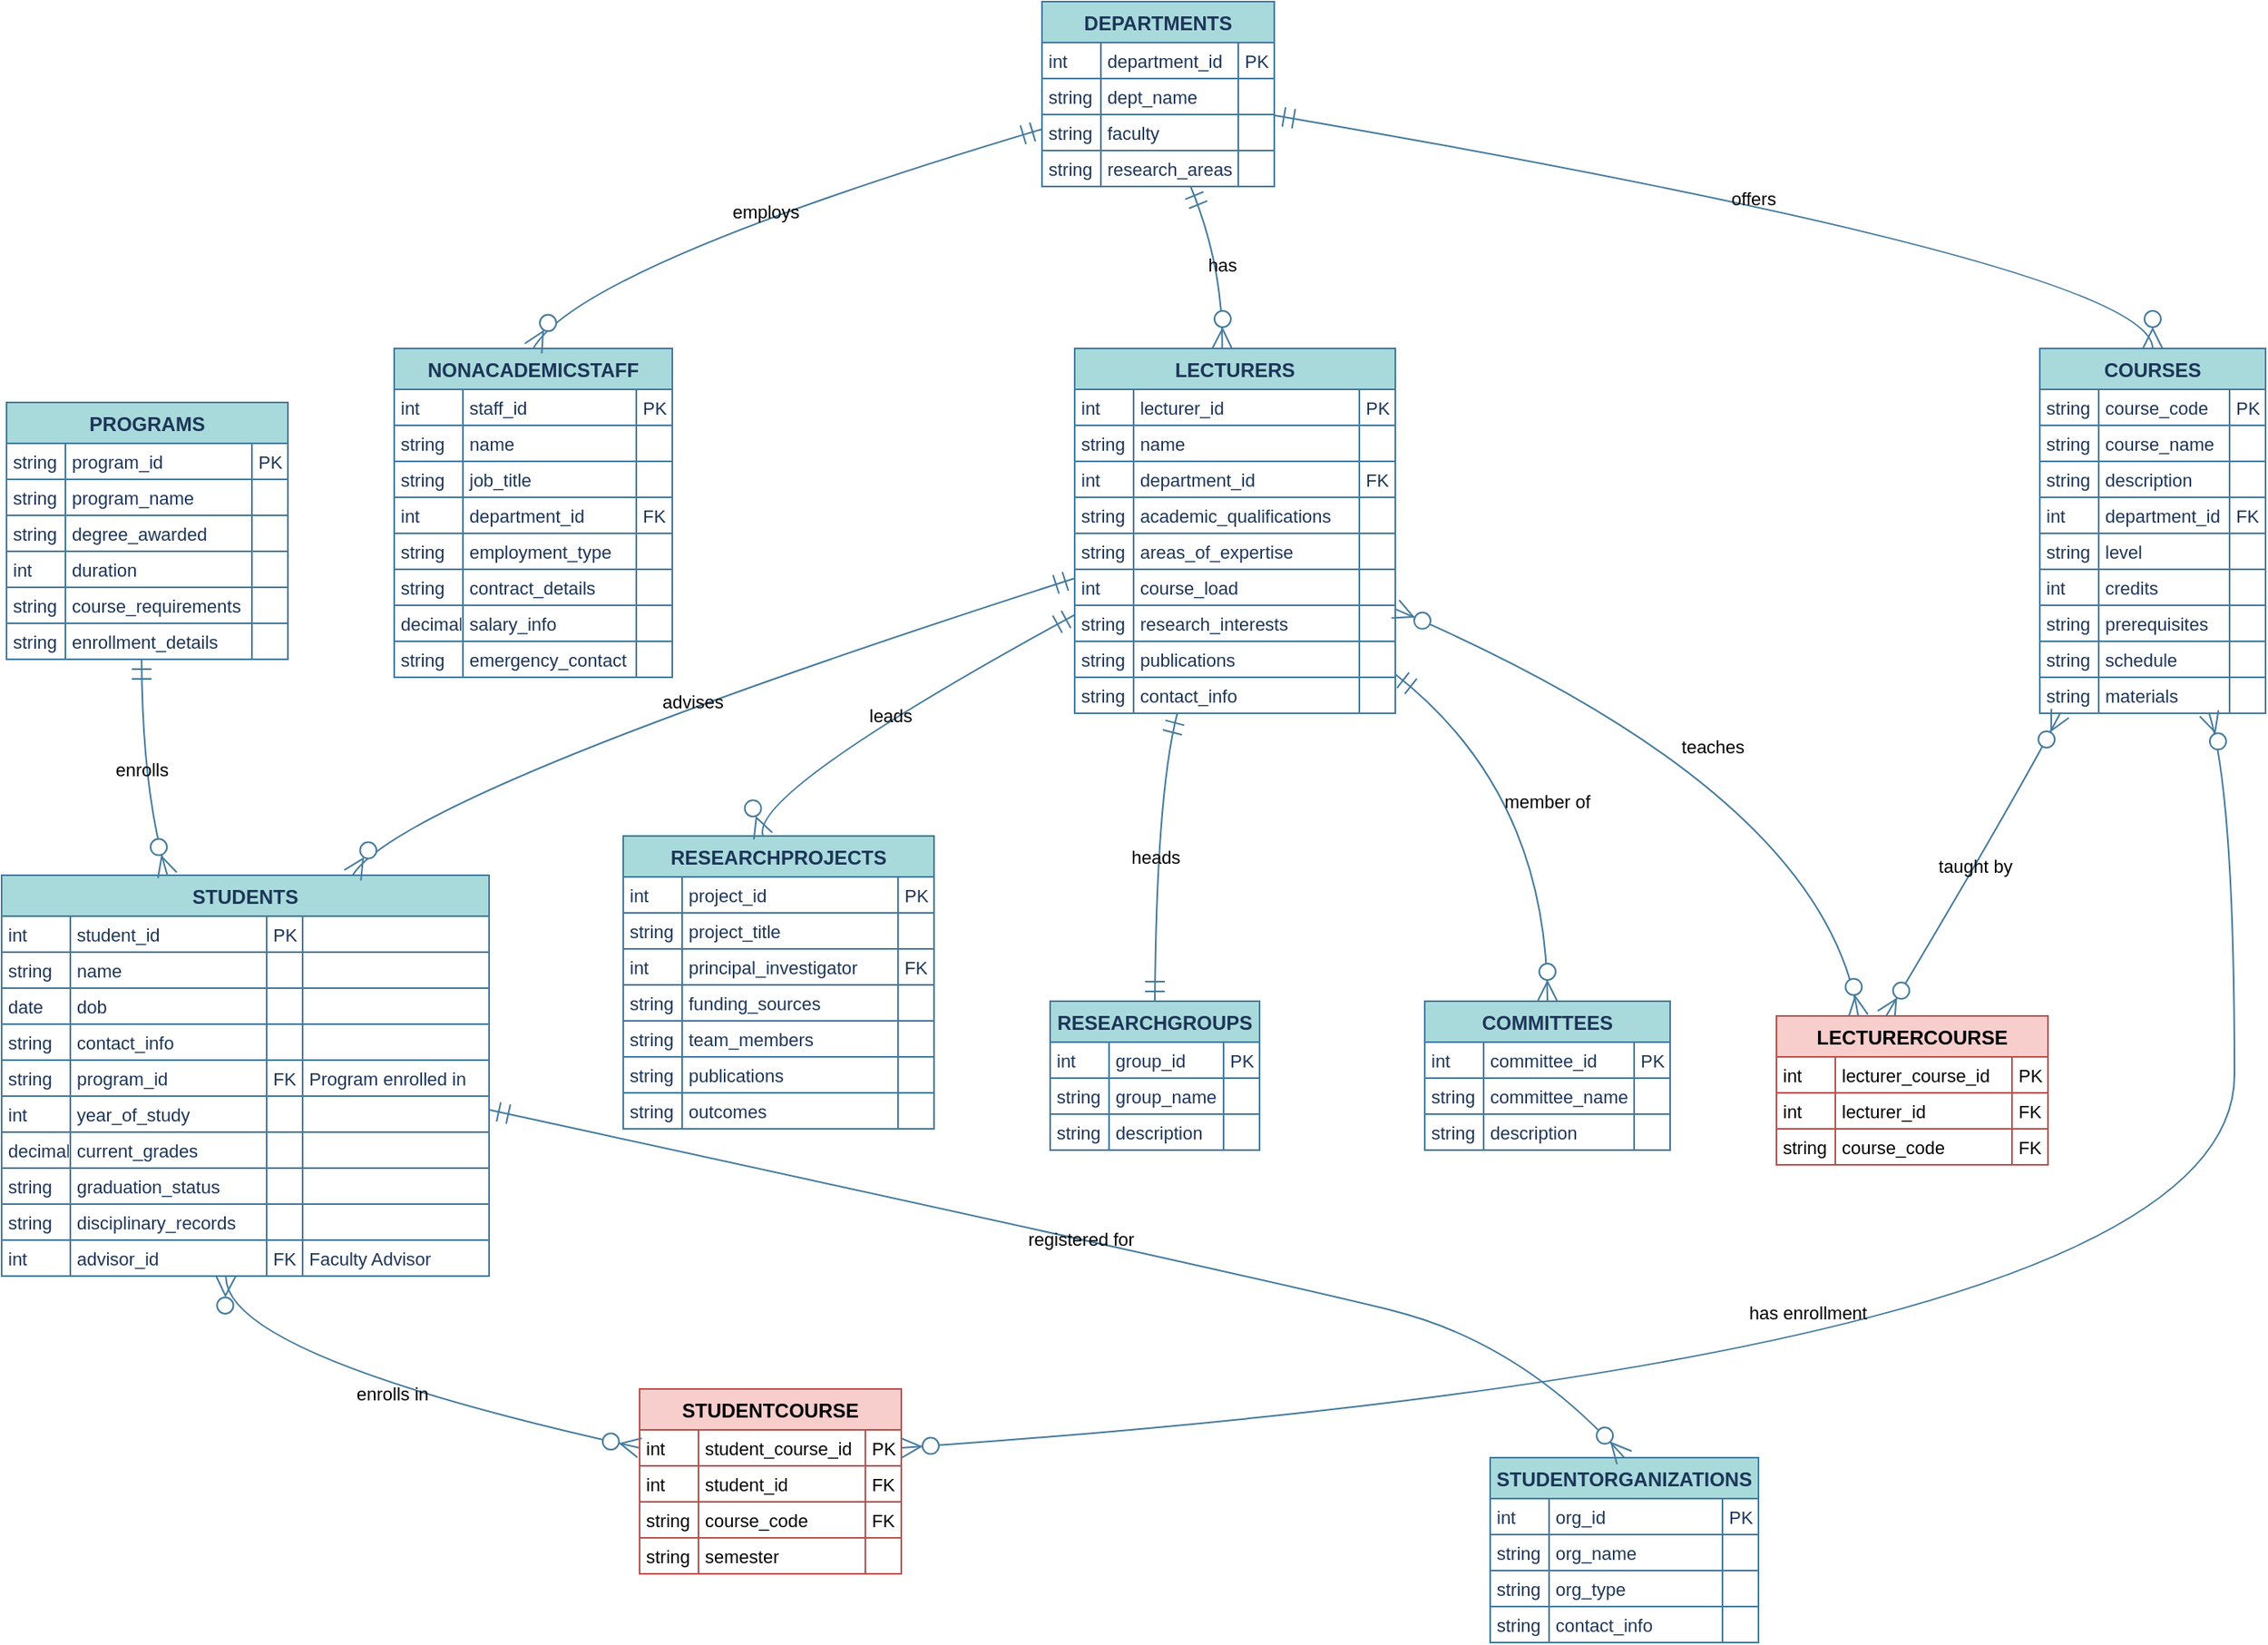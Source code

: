 <mxfile version="26.1.1">
  <diagram name="Page-1" id="ATd_FimBphq1Lc-aRG-b">
    <mxGraphModel dx="2074" dy="1132" grid="0" gridSize="10" guides="1" tooltips="1" connect="1" arrows="1" fold="1" page="1" pageScale="1" pageWidth="1169" pageHeight="827" math="0" shadow="0">
      <root>
        <mxCell id="0" />
        <mxCell id="1" parent="0" />
        <mxCell id="IM9ix_mjp3S93p6cJgH1-1" value="STUDENTS" style="shape=table;startSize=25;container=1;collapsible=0;childLayout=tableLayout;fixedRows=1;rowLines=1;fontStyle=1;align=center;resizeLast=1;labelBackgroundColor=none;fillColor=#A8DADC;strokeColor=#457B9D;fontColor=#1D3557;" parent="1" vertex="1">
          <mxGeometry x="20" y="554" width="298" height="245" as="geometry" />
        </mxCell>
        <mxCell id="IM9ix_mjp3S93p6cJgH1-2" style="shape=tableRow;horizontal=0;startSize=0;swimlaneHead=0;swimlaneBody=0;fillColor=none;collapsible=0;dropTarget=0;points=[[0,0.5],[1,0.5]];portConstraint=eastwest;top=0;left=0;right=0;bottom=0;labelBackgroundColor=none;strokeColor=#457B9D;fontColor=#1D3557;" parent="IM9ix_mjp3S93p6cJgH1-1" vertex="1">
          <mxGeometry y="25" width="298" height="22" as="geometry" />
        </mxCell>
        <mxCell id="IM9ix_mjp3S93p6cJgH1-3" value="int" style="shape=partialRectangle;connectable=0;fillColor=none;top=0;left=0;bottom=0;right=0;align=left;spacingLeft=2;overflow=hidden;fontSize=11;labelBackgroundColor=none;strokeColor=#457B9D;fontColor=#1D3557;" parent="IM9ix_mjp3S93p6cJgH1-2" vertex="1">
          <mxGeometry width="42" height="22" as="geometry">
            <mxRectangle width="42" height="22" as="alternateBounds" />
          </mxGeometry>
        </mxCell>
        <mxCell id="IM9ix_mjp3S93p6cJgH1-4" value="student_id" style="shape=partialRectangle;connectable=0;fillColor=none;top=0;left=0;bottom=0;right=0;align=left;spacingLeft=2;overflow=hidden;fontSize=11;labelBackgroundColor=none;strokeColor=#457B9D;fontColor=#1D3557;" parent="IM9ix_mjp3S93p6cJgH1-2" vertex="1">
          <mxGeometry x="42" width="120" height="22" as="geometry">
            <mxRectangle width="120" height="22" as="alternateBounds" />
          </mxGeometry>
        </mxCell>
        <mxCell id="IM9ix_mjp3S93p6cJgH1-5" value="PK" style="shape=partialRectangle;connectable=0;fillColor=none;top=0;left=0;bottom=0;right=0;align=left;spacingLeft=2;overflow=hidden;fontSize=11;labelBackgroundColor=none;strokeColor=#457B9D;fontColor=#1D3557;" parent="IM9ix_mjp3S93p6cJgH1-2" vertex="1">
          <mxGeometry x="162" width="22" height="22" as="geometry">
            <mxRectangle width="22" height="22" as="alternateBounds" />
          </mxGeometry>
        </mxCell>
        <mxCell id="IM9ix_mjp3S93p6cJgH1-6" value="" style="shape=partialRectangle;connectable=0;fillColor=none;top=0;left=0;bottom=0;right=0;align=left;spacingLeft=2;overflow=hidden;fontSize=11;labelBackgroundColor=none;strokeColor=#457B9D;fontColor=#1D3557;" parent="IM9ix_mjp3S93p6cJgH1-2" vertex="1">
          <mxGeometry x="184" width="114" height="22" as="geometry">
            <mxRectangle width="114" height="22" as="alternateBounds" />
          </mxGeometry>
        </mxCell>
        <mxCell id="IM9ix_mjp3S93p6cJgH1-7" style="shape=tableRow;horizontal=0;startSize=0;swimlaneHead=0;swimlaneBody=0;fillColor=none;collapsible=0;dropTarget=0;points=[[0,0.5],[1,0.5]];portConstraint=eastwest;top=0;left=0;right=0;bottom=0;labelBackgroundColor=none;strokeColor=#457B9D;fontColor=#1D3557;" parent="IM9ix_mjp3S93p6cJgH1-1" vertex="1">
          <mxGeometry y="47" width="298" height="22" as="geometry" />
        </mxCell>
        <mxCell id="IM9ix_mjp3S93p6cJgH1-8" value="string" style="shape=partialRectangle;connectable=0;fillColor=none;top=0;left=0;bottom=0;right=0;align=left;spacingLeft=2;overflow=hidden;fontSize=11;labelBackgroundColor=none;strokeColor=#457B9D;fontColor=#1D3557;" parent="IM9ix_mjp3S93p6cJgH1-7" vertex="1">
          <mxGeometry width="42" height="22" as="geometry">
            <mxRectangle width="42" height="22" as="alternateBounds" />
          </mxGeometry>
        </mxCell>
        <mxCell id="IM9ix_mjp3S93p6cJgH1-9" value="name" style="shape=partialRectangle;connectable=0;fillColor=none;top=0;left=0;bottom=0;right=0;align=left;spacingLeft=2;overflow=hidden;fontSize=11;labelBackgroundColor=none;strokeColor=#457B9D;fontColor=#1D3557;" parent="IM9ix_mjp3S93p6cJgH1-7" vertex="1">
          <mxGeometry x="42" width="120" height="22" as="geometry">
            <mxRectangle width="120" height="22" as="alternateBounds" />
          </mxGeometry>
        </mxCell>
        <mxCell id="IM9ix_mjp3S93p6cJgH1-10" value="" style="shape=partialRectangle;connectable=0;fillColor=none;top=0;left=0;bottom=0;right=0;align=left;spacingLeft=2;overflow=hidden;fontSize=11;labelBackgroundColor=none;strokeColor=#457B9D;fontColor=#1D3557;" parent="IM9ix_mjp3S93p6cJgH1-7" vertex="1">
          <mxGeometry x="162" width="22" height="22" as="geometry">
            <mxRectangle width="22" height="22" as="alternateBounds" />
          </mxGeometry>
        </mxCell>
        <mxCell id="IM9ix_mjp3S93p6cJgH1-11" value="" style="shape=partialRectangle;connectable=0;fillColor=none;top=0;left=0;bottom=0;right=0;align=left;spacingLeft=2;overflow=hidden;fontSize=11;labelBackgroundColor=none;strokeColor=#457B9D;fontColor=#1D3557;" parent="IM9ix_mjp3S93p6cJgH1-7" vertex="1">
          <mxGeometry x="184" width="114" height="22" as="geometry">
            <mxRectangle width="114" height="22" as="alternateBounds" />
          </mxGeometry>
        </mxCell>
        <mxCell id="IM9ix_mjp3S93p6cJgH1-12" style="shape=tableRow;horizontal=0;startSize=0;swimlaneHead=0;swimlaneBody=0;fillColor=none;collapsible=0;dropTarget=0;points=[[0,0.5],[1,0.5]];portConstraint=eastwest;top=0;left=0;right=0;bottom=0;labelBackgroundColor=none;strokeColor=#457B9D;fontColor=#1D3557;" parent="IM9ix_mjp3S93p6cJgH1-1" vertex="1">
          <mxGeometry y="69" width="298" height="22" as="geometry" />
        </mxCell>
        <mxCell id="IM9ix_mjp3S93p6cJgH1-13" value="date" style="shape=partialRectangle;connectable=0;fillColor=none;top=0;left=0;bottom=0;right=0;align=left;spacingLeft=2;overflow=hidden;fontSize=11;labelBackgroundColor=none;strokeColor=#457B9D;fontColor=#1D3557;" parent="IM9ix_mjp3S93p6cJgH1-12" vertex="1">
          <mxGeometry width="42" height="22" as="geometry">
            <mxRectangle width="42" height="22" as="alternateBounds" />
          </mxGeometry>
        </mxCell>
        <mxCell id="IM9ix_mjp3S93p6cJgH1-14" value="dob" style="shape=partialRectangle;connectable=0;fillColor=none;top=0;left=0;bottom=0;right=0;align=left;spacingLeft=2;overflow=hidden;fontSize=11;labelBackgroundColor=none;strokeColor=#457B9D;fontColor=#1D3557;" parent="IM9ix_mjp3S93p6cJgH1-12" vertex="1">
          <mxGeometry x="42" width="120" height="22" as="geometry">
            <mxRectangle width="120" height="22" as="alternateBounds" />
          </mxGeometry>
        </mxCell>
        <mxCell id="IM9ix_mjp3S93p6cJgH1-15" value="" style="shape=partialRectangle;connectable=0;fillColor=none;top=0;left=0;bottom=0;right=0;align=left;spacingLeft=2;overflow=hidden;fontSize=11;labelBackgroundColor=none;strokeColor=#457B9D;fontColor=#1D3557;" parent="IM9ix_mjp3S93p6cJgH1-12" vertex="1">
          <mxGeometry x="162" width="22" height="22" as="geometry">
            <mxRectangle width="22" height="22" as="alternateBounds" />
          </mxGeometry>
        </mxCell>
        <mxCell id="IM9ix_mjp3S93p6cJgH1-16" value="" style="shape=partialRectangle;connectable=0;fillColor=none;top=0;left=0;bottom=0;right=0;align=left;spacingLeft=2;overflow=hidden;fontSize=11;labelBackgroundColor=none;strokeColor=#457B9D;fontColor=#1D3557;" parent="IM9ix_mjp3S93p6cJgH1-12" vertex="1">
          <mxGeometry x="184" width="114" height="22" as="geometry">
            <mxRectangle width="114" height="22" as="alternateBounds" />
          </mxGeometry>
        </mxCell>
        <mxCell id="IM9ix_mjp3S93p6cJgH1-17" style="shape=tableRow;horizontal=0;startSize=0;swimlaneHead=0;swimlaneBody=0;fillColor=none;collapsible=0;dropTarget=0;points=[[0,0.5],[1,0.5]];portConstraint=eastwest;top=0;left=0;right=0;bottom=0;labelBackgroundColor=none;strokeColor=#457B9D;fontColor=#1D3557;" parent="IM9ix_mjp3S93p6cJgH1-1" vertex="1">
          <mxGeometry y="91" width="298" height="22" as="geometry" />
        </mxCell>
        <mxCell id="IM9ix_mjp3S93p6cJgH1-18" value="string" style="shape=partialRectangle;connectable=0;fillColor=none;top=0;left=0;bottom=0;right=0;align=left;spacingLeft=2;overflow=hidden;fontSize=11;labelBackgroundColor=none;strokeColor=#457B9D;fontColor=#1D3557;" parent="IM9ix_mjp3S93p6cJgH1-17" vertex="1">
          <mxGeometry width="42" height="22" as="geometry">
            <mxRectangle width="42" height="22" as="alternateBounds" />
          </mxGeometry>
        </mxCell>
        <mxCell id="IM9ix_mjp3S93p6cJgH1-19" value="contact_info" style="shape=partialRectangle;connectable=0;fillColor=none;top=0;left=0;bottom=0;right=0;align=left;spacingLeft=2;overflow=hidden;fontSize=11;labelBackgroundColor=none;strokeColor=#457B9D;fontColor=#1D3557;" parent="IM9ix_mjp3S93p6cJgH1-17" vertex="1">
          <mxGeometry x="42" width="120" height="22" as="geometry">
            <mxRectangle width="120" height="22" as="alternateBounds" />
          </mxGeometry>
        </mxCell>
        <mxCell id="IM9ix_mjp3S93p6cJgH1-20" value="" style="shape=partialRectangle;connectable=0;fillColor=none;top=0;left=0;bottom=0;right=0;align=left;spacingLeft=2;overflow=hidden;fontSize=11;labelBackgroundColor=none;strokeColor=#457B9D;fontColor=#1D3557;" parent="IM9ix_mjp3S93p6cJgH1-17" vertex="1">
          <mxGeometry x="162" width="22" height="22" as="geometry">
            <mxRectangle width="22" height="22" as="alternateBounds" />
          </mxGeometry>
        </mxCell>
        <mxCell id="IM9ix_mjp3S93p6cJgH1-21" value="" style="shape=partialRectangle;connectable=0;fillColor=none;top=0;left=0;bottom=0;right=0;align=left;spacingLeft=2;overflow=hidden;fontSize=11;labelBackgroundColor=none;strokeColor=#457B9D;fontColor=#1D3557;" parent="IM9ix_mjp3S93p6cJgH1-17" vertex="1">
          <mxGeometry x="184" width="114" height="22" as="geometry">
            <mxRectangle width="114" height="22" as="alternateBounds" />
          </mxGeometry>
        </mxCell>
        <mxCell id="IM9ix_mjp3S93p6cJgH1-22" style="shape=tableRow;horizontal=0;startSize=0;swimlaneHead=0;swimlaneBody=0;fillColor=none;collapsible=0;dropTarget=0;points=[[0,0.5],[1,0.5]];portConstraint=eastwest;top=0;left=0;right=0;bottom=0;labelBackgroundColor=none;strokeColor=#457B9D;fontColor=#1D3557;" parent="IM9ix_mjp3S93p6cJgH1-1" vertex="1">
          <mxGeometry y="113" width="298" height="22" as="geometry" />
        </mxCell>
        <mxCell id="IM9ix_mjp3S93p6cJgH1-23" value="string" style="shape=partialRectangle;connectable=0;fillColor=none;top=0;left=0;bottom=0;right=0;align=left;spacingLeft=2;overflow=hidden;fontSize=11;labelBackgroundColor=none;strokeColor=#457B9D;fontColor=#1D3557;" parent="IM9ix_mjp3S93p6cJgH1-22" vertex="1">
          <mxGeometry width="42" height="22" as="geometry">
            <mxRectangle width="42" height="22" as="alternateBounds" />
          </mxGeometry>
        </mxCell>
        <mxCell id="IM9ix_mjp3S93p6cJgH1-24" value="program_id" style="shape=partialRectangle;connectable=0;fillColor=none;top=0;left=0;bottom=0;right=0;align=left;spacingLeft=2;overflow=hidden;fontSize=11;labelBackgroundColor=none;strokeColor=#457B9D;fontColor=#1D3557;" parent="IM9ix_mjp3S93p6cJgH1-22" vertex="1">
          <mxGeometry x="42" width="120" height="22" as="geometry">
            <mxRectangle width="120" height="22" as="alternateBounds" />
          </mxGeometry>
        </mxCell>
        <mxCell id="IM9ix_mjp3S93p6cJgH1-25" value="FK" style="shape=partialRectangle;connectable=0;fillColor=none;top=0;left=0;bottom=0;right=0;align=left;spacingLeft=2;overflow=hidden;fontSize=11;labelBackgroundColor=none;strokeColor=#457B9D;fontColor=#1D3557;" parent="IM9ix_mjp3S93p6cJgH1-22" vertex="1">
          <mxGeometry x="162" width="22" height="22" as="geometry">
            <mxRectangle width="22" height="22" as="alternateBounds" />
          </mxGeometry>
        </mxCell>
        <mxCell id="IM9ix_mjp3S93p6cJgH1-26" value="Program enrolled in" style="shape=partialRectangle;connectable=0;fillColor=none;top=0;left=0;bottom=0;right=0;align=left;spacingLeft=2;overflow=hidden;fontSize=11;labelBackgroundColor=none;strokeColor=#457B9D;fontColor=#1D3557;" parent="IM9ix_mjp3S93p6cJgH1-22" vertex="1">
          <mxGeometry x="184" width="114" height="22" as="geometry">
            <mxRectangle width="114" height="22" as="alternateBounds" />
          </mxGeometry>
        </mxCell>
        <mxCell id="IM9ix_mjp3S93p6cJgH1-27" style="shape=tableRow;horizontal=0;startSize=0;swimlaneHead=0;swimlaneBody=0;fillColor=none;collapsible=0;dropTarget=0;points=[[0,0.5],[1,0.5]];portConstraint=eastwest;top=0;left=0;right=0;bottom=0;labelBackgroundColor=none;strokeColor=#457B9D;fontColor=#1D3557;" parent="IM9ix_mjp3S93p6cJgH1-1" vertex="1">
          <mxGeometry y="135" width="298" height="22" as="geometry" />
        </mxCell>
        <mxCell id="IM9ix_mjp3S93p6cJgH1-28" value="int" style="shape=partialRectangle;connectable=0;fillColor=none;top=0;left=0;bottom=0;right=0;align=left;spacingLeft=2;overflow=hidden;fontSize=11;labelBackgroundColor=none;strokeColor=#457B9D;fontColor=#1D3557;" parent="IM9ix_mjp3S93p6cJgH1-27" vertex="1">
          <mxGeometry width="42" height="22" as="geometry">
            <mxRectangle width="42" height="22" as="alternateBounds" />
          </mxGeometry>
        </mxCell>
        <mxCell id="IM9ix_mjp3S93p6cJgH1-29" value="year_of_study" style="shape=partialRectangle;connectable=0;fillColor=none;top=0;left=0;bottom=0;right=0;align=left;spacingLeft=2;overflow=hidden;fontSize=11;labelBackgroundColor=none;strokeColor=#457B9D;fontColor=#1D3557;" parent="IM9ix_mjp3S93p6cJgH1-27" vertex="1">
          <mxGeometry x="42" width="120" height="22" as="geometry">
            <mxRectangle width="120" height="22" as="alternateBounds" />
          </mxGeometry>
        </mxCell>
        <mxCell id="IM9ix_mjp3S93p6cJgH1-30" value="" style="shape=partialRectangle;connectable=0;fillColor=none;top=0;left=0;bottom=0;right=0;align=left;spacingLeft=2;overflow=hidden;fontSize=11;labelBackgroundColor=none;strokeColor=#457B9D;fontColor=#1D3557;" parent="IM9ix_mjp3S93p6cJgH1-27" vertex="1">
          <mxGeometry x="162" width="22" height="22" as="geometry">
            <mxRectangle width="22" height="22" as="alternateBounds" />
          </mxGeometry>
        </mxCell>
        <mxCell id="IM9ix_mjp3S93p6cJgH1-31" value="" style="shape=partialRectangle;connectable=0;fillColor=none;top=0;left=0;bottom=0;right=0;align=left;spacingLeft=2;overflow=hidden;fontSize=11;labelBackgroundColor=none;strokeColor=#457B9D;fontColor=#1D3557;" parent="IM9ix_mjp3S93p6cJgH1-27" vertex="1">
          <mxGeometry x="184" width="114" height="22" as="geometry">
            <mxRectangle width="114" height="22" as="alternateBounds" />
          </mxGeometry>
        </mxCell>
        <mxCell id="IM9ix_mjp3S93p6cJgH1-32" style="shape=tableRow;horizontal=0;startSize=0;swimlaneHead=0;swimlaneBody=0;fillColor=none;collapsible=0;dropTarget=0;points=[[0,0.5],[1,0.5]];portConstraint=eastwest;top=0;left=0;right=0;bottom=0;labelBackgroundColor=none;strokeColor=#457B9D;fontColor=#1D3557;" parent="IM9ix_mjp3S93p6cJgH1-1" vertex="1">
          <mxGeometry y="157" width="298" height="22" as="geometry" />
        </mxCell>
        <mxCell id="IM9ix_mjp3S93p6cJgH1-33" value="decimal" style="shape=partialRectangle;connectable=0;fillColor=none;top=0;left=0;bottom=0;right=0;align=left;spacingLeft=2;overflow=hidden;fontSize=11;labelBackgroundColor=none;strokeColor=#457B9D;fontColor=#1D3557;" parent="IM9ix_mjp3S93p6cJgH1-32" vertex="1">
          <mxGeometry width="42" height="22" as="geometry">
            <mxRectangle width="42" height="22" as="alternateBounds" />
          </mxGeometry>
        </mxCell>
        <mxCell id="IM9ix_mjp3S93p6cJgH1-34" value="current_grades" style="shape=partialRectangle;connectable=0;fillColor=none;top=0;left=0;bottom=0;right=0;align=left;spacingLeft=2;overflow=hidden;fontSize=11;labelBackgroundColor=none;strokeColor=#457B9D;fontColor=#1D3557;" parent="IM9ix_mjp3S93p6cJgH1-32" vertex="1">
          <mxGeometry x="42" width="120" height="22" as="geometry">
            <mxRectangle width="120" height="22" as="alternateBounds" />
          </mxGeometry>
        </mxCell>
        <mxCell id="IM9ix_mjp3S93p6cJgH1-35" value="" style="shape=partialRectangle;connectable=0;fillColor=none;top=0;left=0;bottom=0;right=0;align=left;spacingLeft=2;overflow=hidden;fontSize=11;labelBackgroundColor=none;strokeColor=#457B9D;fontColor=#1D3557;" parent="IM9ix_mjp3S93p6cJgH1-32" vertex="1">
          <mxGeometry x="162" width="22" height="22" as="geometry">
            <mxRectangle width="22" height="22" as="alternateBounds" />
          </mxGeometry>
        </mxCell>
        <mxCell id="IM9ix_mjp3S93p6cJgH1-36" value="" style="shape=partialRectangle;connectable=0;fillColor=none;top=0;left=0;bottom=0;right=0;align=left;spacingLeft=2;overflow=hidden;fontSize=11;labelBackgroundColor=none;strokeColor=#457B9D;fontColor=#1D3557;" parent="IM9ix_mjp3S93p6cJgH1-32" vertex="1">
          <mxGeometry x="184" width="114" height="22" as="geometry">
            <mxRectangle width="114" height="22" as="alternateBounds" />
          </mxGeometry>
        </mxCell>
        <mxCell id="IM9ix_mjp3S93p6cJgH1-37" style="shape=tableRow;horizontal=0;startSize=0;swimlaneHead=0;swimlaneBody=0;fillColor=none;collapsible=0;dropTarget=0;points=[[0,0.5],[1,0.5]];portConstraint=eastwest;top=0;left=0;right=0;bottom=0;labelBackgroundColor=none;strokeColor=#457B9D;fontColor=#1D3557;" parent="IM9ix_mjp3S93p6cJgH1-1" vertex="1">
          <mxGeometry y="179" width="298" height="22" as="geometry" />
        </mxCell>
        <mxCell id="IM9ix_mjp3S93p6cJgH1-38" value="string" style="shape=partialRectangle;connectable=0;fillColor=none;top=0;left=0;bottom=0;right=0;align=left;spacingLeft=2;overflow=hidden;fontSize=11;labelBackgroundColor=none;strokeColor=#457B9D;fontColor=#1D3557;" parent="IM9ix_mjp3S93p6cJgH1-37" vertex="1">
          <mxGeometry width="42" height="22" as="geometry">
            <mxRectangle width="42" height="22" as="alternateBounds" />
          </mxGeometry>
        </mxCell>
        <mxCell id="IM9ix_mjp3S93p6cJgH1-39" value="graduation_status" style="shape=partialRectangle;connectable=0;fillColor=none;top=0;left=0;bottom=0;right=0;align=left;spacingLeft=2;overflow=hidden;fontSize=11;labelBackgroundColor=none;strokeColor=#457B9D;fontColor=#1D3557;" parent="IM9ix_mjp3S93p6cJgH1-37" vertex="1">
          <mxGeometry x="42" width="120" height="22" as="geometry">
            <mxRectangle width="120" height="22" as="alternateBounds" />
          </mxGeometry>
        </mxCell>
        <mxCell id="IM9ix_mjp3S93p6cJgH1-40" value="" style="shape=partialRectangle;connectable=0;fillColor=none;top=0;left=0;bottom=0;right=0;align=left;spacingLeft=2;overflow=hidden;fontSize=11;labelBackgroundColor=none;strokeColor=#457B9D;fontColor=#1D3557;" parent="IM9ix_mjp3S93p6cJgH1-37" vertex="1">
          <mxGeometry x="162" width="22" height="22" as="geometry">
            <mxRectangle width="22" height="22" as="alternateBounds" />
          </mxGeometry>
        </mxCell>
        <mxCell id="IM9ix_mjp3S93p6cJgH1-41" value="" style="shape=partialRectangle;connectable=0;fillColor=none;top=0;left=0;bottom=0;right=0;align=left;spacingLeft=2;overflow=hidden;fontSize=11;labelBackgroundColor=none;strokeColor=#457B9D;fontColor=#1D3557;" parent="IM9ix_mjp3S93p6cJgH1-37" vertex="1">
          <mxGeometry x="184" width="114" height="22" as="geometry">
            <mxRectangle width="114" height="22" as="alternateBounds" />
          </mxGeometry>
        </mxCell>
        <mxCell id="IM9ix_mjp3S93p6cJgH1-42" style="shape=tableRow;horizontal=0;startSize=0;swimlaneHead=0;swimlaneBody=0;fillColor=none;collapsible=0;dropTarget=0;points=[[0,0.5],[1,0.5]];portConstraint=eastwest;top=0;left=0;right=0;bottom=0;labelBackgroundColor=none;strokeColor=#457B9D;fontColor=#1D3557;" parent="IM9ix_mjp3S93p6cJgH1-1" vertex="1">
          <mxGeometry y="201" width="298" height="22" as="geometry" />
        </mxCell>
        <mxCell id="IM9ix_mjp3S93p6cJgH1-43" value="string" style="shape=partialRectangle;connectable=0;fillColor=none;top=0;left=0;bottom=0;right=0;align=left;spacingLeft=2;overflow=hidden;fontSize=11;labelBackgroundColor=none;strokeColor=#457B9D;fontColor=#1D3557;" parent="IM9ix_mjp3S93p6cJgH1-42" vertex="1">
          <mxGeometry width="42" height="22" as="geometry">
            <mxRectangle width="42" height="22" as="alternateBounds" />
          </mxGeometry>
        </mxCell>
        <mxCell id="IM9ix_mjp3S93p6cJgH1-44" value="disciplinary_records" style="shape=partialRectangle;connectable=0;fillColor=none;top=0;left=0;bottom=0;right=0;align=left;spacingLeft=2;overflow=hidden;fontSize=11;labelBackgroundColor=none;strokeColor=#457B9D;fontColor=#1D3557;" parent="IM9ix_mjp3S93p6cJgH1-42" vertex="1">
          <mxGeometry x="42" width="120" height="22" as="geometry">
            <mxRectangle width="120" height="22" as="alternateBounds" />
          </mxGeometry>
        </mxCell>
        <mxCell id="IM9ix_mjp3S93p6cJgH1-45" value="" style="shape=partialRectangle;connectable=0;fillColor=none;top=0;left=0;bottom=0;right=0;align=left;spacingLeft=2;overflow=hidden;fontSize=11;labelBackgroundColor=none;strokeColor=#457B9D;fontColor=#1D3557;" parent="IM9ix_mjp3S93p6cJgH1-42" vertex="1">
          <mxGeometry x="162" width="22" height="22" as="geometry">
            <mxRectangle width="22" height="22" as="alternateBounds" />
          </mxGeometry>
        </mxCell>
        <mxCell id="IM9ix_mjp3S93p6cJgH1-46" value="" style="shape=partialRectangle;connectable=0;fillColor=none;top=0;left=0;bottom=0;right=0;align=left;spacingLeft=2;overflow=hidden;fontSize=11;labelBackgroundColor=none;strokeColor=#457B9D;fontColor=#1D3557;" parent="IM9ix_mjp3S93p6cJgH1-42" vertex="1">
          <mxGeometry x="184" width="114" height="22" as="geometry">
            <mxRectangle width="114" height="22" as="alternateBounds" />
          </mxGeometry>
        </mxCell>
        <mxCell id="IM9ix_mjp3S93p6cJgH1-47" style="shape=tableRow;horizontal=0;startSize=0;swimlaneHead=0;swimlaneBody=0;fillColor=none;collapsible=0;dropTarget=0;points=[[0,0.5],[1,0.5]];portConstraint=eastwest;top=0;left=0;right=0;bottom=0;labelBackgroundColor=none;strokeColor=#457B9D;fontColor=#1D3557;" parent="IM9ix_mjp3S93p6cJgH1-1" vertex="1">
          <mxGeometry y="223" width="298" height="22" as="geometry" />
        </mxCell>
        <mxCell id="IM9ix_mjp3S93p6cJgH1-48" value="int" style="shape=partialRectangle;connectable=0;fillColor=none;top=0;left=0;bottom=0;right=0;align=left;spacingLeft=2;overflow=hidden;fontSize=11;labelBackgroundColor=none;strokeColor=#457B9D;fontColor=#1D3557;" parent="IM9ix_mjp3S93p6cJgH1-47" vertex="1">
          <mxGeometry width="42" height="22" as="geometry">
            <mxRectangle width="42" height="22" as="alternateBounds" />
          </mxGeometry>
        </mxCell>
        <mxCell id="IM9ix_mjp3S93p6cJgH1-49" value="advisor_id" style="shape=partialRectangle;connectable=0;fillColor=none;top=0;left=0;bottom=0;right=0;align=left;spacingLeft=2;overflow=hidden;fontSize=11;labelBackgroundColor=none;strokeColor=#457B9D;fontColor=#1D3557;" parent="IM9ix_mjp3S93p6cJgH1-47" vertex="1">
          <mxGeometry x="42" width="120" height="22" as="geometry">
            <mxRectangle width="120" height="22" as="alternateBounds" />
          </mxGeometry>
        </mxCell>
        <mxCell id="IM9ix_mjp3S93p6cJgH1-50" value="FK" style="shape=partialRectangle;connectable=0;fillColor=none;top=0;left=0;bottom=0;right=0;align=left;spacingLeft=2;overflow=hidden;fontSize=11;labelBackgroundColor=none;strokeColor=#457B9D;fontColor=#1D3557;" parent="IM9ix_mjp3S93p6cJgH1-47" vertex="1">
          <mxGeometry x="162" width="22" height="22" as="geometry">
            <mxRectangle width="22" height="22" as="alternateBounds" />
          </mxGeometry>
        </mxCell>
        <mxCell id="IM9ix_mjp3S93p6cJgH1-51" value="Faculty Advisor" style="shape=partialRectangle;connectable=0;fillColor=none;top=0;left=0;bottom=0;right=0;align=left;spacingLeft=2;overflow=hidden;fontSize=11;labelBackgroundColor=none;strokeColor=#457B9D;fontColor=#1D3557;" parent="IM9ix_mjp3S93p6cJgH1-47" vertex="1">
          <mxGeometry x="184" width="114" height="22" as="geometry">
            <mxRectangle width="114" height="22" as="alternateBounds" />
          </mxGeometry>
        </mxCell>
        <mxCell id="IM9ix_mjp3S93p6cJgH1-52" value="LECTURERS" style="shape=table;startSize=25;container=1;collapsible=0;childLayout=tableLayout;fixedRows=1;rowLines=1;fontStyle=1;align=center;resizeLast=1;labelBackgroundColor=none;fillColor=#A8DADC;strokeColor=#457B9D;fontColor=#1D3557;" parent="1" vertex="1">
          <mxGeometry x="676" y="232" width="196" height="223" as="geometry" />
        </mxCell>
        <mxCell id="IM9ix_mjp3S93p6cJgH1-53" style="shape=tableRow;horizontal=0;startSize=0;swimlaneHead=0;swimlaneBody=0;fillColor=none;collapsible=0;dropTarget=0;points=[[0,0.5],[1,0.5]];portConstraint=eastwest;top=0;left=0;right=0;bottom=0;labelBackgroundColor=none;strokeColor=#457B9D;fontColor=#1D3557;" parent="IM9ix_mjp3S93p6cJgH1-52" vertex="1">
          <mxGeometry y="25" width="196" height="22" as="geometry" />
        </mxCell>
        <mxCell id="IM9ix_mjp3S93p6cJgH1-54" value="int" style="shape=partialRectangle;connectable=0;fillColor=none;top=0;left=0;bottom=0;right=0;align=left;spacingLeft=2;overflow=hidden;fontSize=11;labelBackgroundColor=none;strokeColor=#457B9D;fontColor=#1D3557;" parent="IM9ix_mjp3S93p6cJgH1-53" vertex="1">
          <mxGeometry width="36" height="22" as="geometry">
            <mxRectangle width="36" height="22" as="alternateBounds" />
          </mxGeometry>
        </mxCell>
        <mxCell id="IM9ix_mjp3S93p6cJgH1-55" value="lecturer_id" style="shape=partialRectangle;connectable=0;fillColor=none;top=0;left=0;bottom=0;right=0;align=left;spacingLeft=2;overflow=hidden;fontSize=11;labelBackgroundColor=none;strokeColor=#457B9D;fontColor=#1D3557;" parent="IM9ix_mjp3S93p6cJgH1-53" vertex="1">
          <mxGeometry x="36" width="138" height="22" as="geometry">
            <mxRectangle width="138" height="22" as="alternateBounds" />
          </mxGeometry>
        </mxCell>
        <mxCell id="IM9ix_mjp3S93p6cJgH1-56" value="PK" style="shape=partialRectangle;connectable=0;fillColor=none;top=0;left=0;bottom=0;right=0;align=left;spacingLeft=2;overflow=hidden;fontSize=11;labelBackgroundColor=none;strokeColor=#457B9D;fontColor=#1D3557;" parent="IM9ix_mjp3S93p6cJgH1-53" vertex="1">
          <mxGeometry x="174" width="22" height="22" as="geometry">
            <mxRectangle width="22" height="22" as="alternateBounds" />
          </mxGeometry>
        </mxCell>
        <mxCell id="IM9ix_mjp3S93p6cJgH1-57" style="shape=tableRow;horizontal=0;startSize=0;swimlaneHead=0;swimlaneBody=0;fillColor=none;collapsible=0;dropTarget=0;points=[[0,0.5],[1,0.5]];portConstraint=eastwest;top=0;left=0;right=0;bottom=0;labelBackgroundColor=none;strokeColor=#457B9D;fontColor=#1D3557;" parent="IM9ix_mjp3S93p6cJgH1-52" vertex="1">
          <mxGeometry y="47" width="196" height="22" as="geometry" />
        </mxCell>
        <mxCell id="IM9ix_mjp3S93p6cJgH1-58" value="string" style="shape=partialRectangle;connectable=0;fillColor=none;top=0;left=0;bottom=0;right=0;align=left;spacingLeft=2;overflow=hidden;fontSize=11;labelBackgroundColor=none;strokeColor=#457B9D;fontColor=#1D3557;" parent="IM9ix_mjp3S93p6cJgH1-57" vertex="1">
          <mxGeometry width="36" height="22" as="geometry">
            <mxRectangle width="36" height="22" as="alternateBounds" />
          </mxGeometry>
        </mxCell>
        <mxCell id="IM9ix_mjp3S93p6cJgH1-59" value="name" style="shape=partialRectangle;connectable=0;fillColor=none;top=0;left=0;bottom=0;right=0;align=left;spacingLeft=2;overflow=hidden;fontSize=11;labelBackgroundColor=none;strokeColor=#457B9D;fontColor=#1D3557;" parent="IM9ix_mjp3S93p6cJgH1-57" vertex="1">
          <mxGeometry x="36" width="138" height="22" as="geometry">
            <mxRectangle width="138" height="22" as="alternateBounds" />
          </mxGeometry>
        </mxCell>
        <mxCell id="IM9ix_mjp3S93p6cJgH1-60" value="" style="shape=partialRectangle;connectable=0;fillColor=none;top=0;left=0;bottom=0;right=0;align=left;spacingLeft=2;overflow=hidden;fontSize=11;labelBackgroundColor=none;strokeColor=#457B9D;fontColor=#1D3557;" parent="IM9ix_mjp3S93p6cJgH1-57" vertex="1">
          <mxGeometry x="174" width="22" height="22" as="geometry">
            <mxRectangle width="22" height="22" as="alternateBounds" />
          </mxGeometry>
        </mxCell>
        <mxCell id="IM9ix_mjp3S93p6cJgH1-61" style="shape=tableRow;horizontal=0;startSize=0;swimlaneHead=0;swimlaneBody=0;fillColor=none;collapsible=0;dropTarget=0;points=[[0,0.5],[1,0.5]];portConstraint=eastwest;top=0;left=0;right=0;bottom=0;labelBackgroundColor=none;strokeColor=#457B9D;fontColor=#1D3557;" parent="IM9ix_mjp3S93p6cJgH1-52" vertex="1">
          <mxGeometry y="69" width="196" height="22" as="geometry" />
        </mxCell>
        <mxCell id="IM9ix_mjp3S93p6cJgH1-62" value="int" style="shape=partialRectangle;connectable=0;fillColor=none;top=0;left=0;bottom=0;right=0;align=left;spacingLeft=2;overflow=hidden;fontSize=11;labelBackgroundColor=none;strokeColor=#457B9D;fontColor=#1D3557;" parent="IM9ix_mjp3S93p6cJgH1-61" vertex="1">
          <mxGeometry width="36" height="22" as="geometry">
            <mxRectangle width="36" height="22" as="alternateBounds" />
          </mxGeometry>
        </mxCell>
        <mxCell id="IM9ix_mjp3S93p6cJgH1-63" value="department_id" style="shape=partialRectangle;connectable=0;fillColor=none;top=0;left=0;bottom=0;right=0;align=left;spacingLeft=2;overflow=hidden;fontSize=11;labelBackgroundColor=none;strokeColor=#457B9D;fontColor=#1D3557;" parent="IM9ix_mjp3S93p6cJgH1-61" vertex="1">
          <mxGeometry x="36" width="138" height="22" as="geometry">
            <mxRectangle width="138" height="22" as="alternateBounds" />
          </mxGeometry>
        </mxCell>
        <mxCell id="IM9ix_mjp3S93p6cJgH1-64" value="FK" style="shape=partialRectangle;connectable=0;fillColor=none;top=0;left=0;bottom=0;right=0;align=left;spacingLeft=2;overflow=hidden;fontSize=11;labelBackgroundColor=none;strokeColor=#457B9D;fontColor=#1D3557;" parent="IM9ix_mjp3S93p6cJgH1-61" vertex="1">
          <mxGeometry x="174" width="22" height="22" as="geometry">
            <mxRectangle width="22" height="22" as="alternateBounds" />
          </mxGeometry>
        </mxCell>
        <mxCell id="IM9ix_mjp3S93p6cJgH1-65" style="shape=tableRow;horizontal=0;startSize=0;swimlaneHead=0;swimlaneBody=0;fillColor=none;collapsible=0;dropTarget=0;points=[[0,0.5],[1,0.5]];portConstraint=eastwest;top=0;left=0;right=0;bottom=0;labelBackgroundColor=none;strokeColor=#457B9D;fontColor=#1D3557;" parent="IM9ix_mjp3S93p6cJgH1-52" vertex="1">
          <mxGeometry y="91" width="196" height="22" as="geometry" />
        </mxCell>
        <mxCell id="IM9ix_mjp3S93p6cJgH1-66" value="string" style="shape=partialRectangle;connectable=0;fillColor=none;top=0;left=0;bottom=0;right=0;align=left;spacingLeft=2;overflow=hidden;fontSize=11;labelBackgroundColor=none;strokeColor=#457B9D;fontColor=#1D3557;" parent="IM9ix_mjp3S93p6cJgH1-65" vertex="1">
          <mxGeometry width="36" height="22" as="geometry">
            <mxRectangle width="36" height="22" as="alternateBounds" />
          </mxGeometry>
        </mxCell>
        <mxCell id="IM9ix_mjp3S93p6cJgH1-67" value="academic_qualifications" style="shape=partialRectangle;connectable=0;fillColor=none;top=0;left=0;bottom=0;right=0;align=left;spacingLeft=2;overflow=hidden;fontSize=11;labelBackgroundColor=none;strokeColor=#457B9D;fontColor=#1D3557;" parent="IM9ix_mjp3S93p6cJgH1-65" vertex="1">
          <mxGeometry x="36" width="138" height="22" as="geometry">
            <mxRectangle width="138" height="22" as="alternateBounds" />
          </mxGeometry>
        </mxCell>
        <mxCell id="IM9ix_mjp3S93p6cJgH1-68" value="" style="shape=partialRectangle;connectable=0;fillColor=none;top=0;left=0;bottom=0;right=0;align=left;spacingLeft=2;overflow=hidden;fontSize=11;labelBackgroundColor=none;strokeColor=#457B9D;fontColor=#1D3557;" parent="IM9ix_mjp3S93p6cJgH1-65" vertex="1">
          <mxGeometry x="174" width="22" height="22" as="geometry">
            <mxRectangle width="22" height="22" as="alternateBounds" />
          </mxGeometry>
        </mxCell>
        <mxCell id="IM9ix_mjp3S93p6cJgH1-69" style="shape=tableRow;horizontal=0;startSize=0;swimlaneHead=0;swimlaneBody=0;fillColor=none;collapsible=0;dropTarget=0;points=[[0,0.5],[1,0.5]];portConstraint=eastwest;top=0;left=0;right=0;bottom=0;labelBackgroundColor=none;strokeColor=#457B9D;fontColor=#1D3557;" parent="IM9ix_mjp3S93p6cJgH1-52" vertex="1">
          <mxGeometry y="113" width="196" height="22" as="geometry" />
        </mxCell>
        <mxCell id="IM9ix_mjp3S93p6cJgH1-70" value="string" style="shape=partialRectangle;connectable=0;fillColor=none;top=0;left=0;bottom=0;right=0;align=left;spacingLeft=2;overflow=hidden;fontSize=11;labelBackgroundColor=none;strokeColor=#457B9D;fontColor=#1D3557;" parent="IM9ix_mjp3S93p6cJgH1-69" vertex="1">
          <mxGeometry width="36" height="22" as="geometry">
            <mxRectangle width="36" height="22" as="alternateBounds" />
          </mxGeometry>
        </mxCell>
        <mxCell id="IM9ix_mjp3S93p6cJgH1-71" value="areas_of_expertise" style="shape=partialRectangle;connectable=0;fillColor=none;top=0;left=0;bottom=0;right=0;align=left;spacingLeft=2;overflow=hidden;fontSize=11;labelBackgroundColor=none;strokeColor=#457B9D;fontColor=#1D3557;" parent="IM9ix_mjp3S93p6cJgH1-69" vertex="1">
          <mxGeometry x="36" width="138" height="22" as="geometry">
            <mxRectangle width="138" height="22" as="alternateBounds" />
          </mxGeometry>
        </mxCell>
        <mxCell id="IM9ix_mjp3S93p6cJgH1-72" value="" style="shape=partialRectangle;connectable=0;fillColor=none;top=0;left=0;bottom=0;right=0;align=left;spacingLeft=2;overflow=hidden;fontSize=11;labelBackgroundColor=none;strokeColor=#457B9D;fontColor=#1D3557;" parent="IM9ix_mjp3S93p6cJgH1-69" vertex="1">
          <mxGeometry x="174" width="22" height="22" as="geometry">
            <mxRectangle width="22" height="22" as="alternateBounds" />
          </mxGeometry>
        </mxCell>
        <mxCell id="IM9ix_mjp3S93p6cJgH1-73" style="shape=tableRow;horizontal=0;startSize=0;swimlaneHead=0;swimlaneBody=0;fillColor=none;collapsible=0;dropTarget=0;points=[[0,0.5],[1,0.5]];portConstraint=eastwest;top=0;left=0;right=0;bottom=0;labelBackgroundColor=none;strokeColor=#457B9D;fontColor=#1D3557;" parent="IM9ix_mjp3S93p6cJgH1-52" vertex="1">
          <mxGeometry y="135" width="196" height="22" as="geometry" />
        </mxCell>
        <mxCell id="IM9ix_mjp3S93p6cJgH1-74" value="int" style="shape=partialRectangle;connectable=0;fillColor=none;top=0;left=0;bottom=0;right=0;align=left;spacingLeft=2;overflow=hidden;fontSize=11;labelBackgroundColor=none;strokeColor=#457B9D;fontColor=#1D3557;" parent="IM9ix_mjp3S93p6cJgH1-73" vertex="1">
          <mxGeometry width="36" height="22" as="geometry">
            <mxRectangle width="36" height="22" as="alternateBounds" />
          </mxGeometry>
        </mxCell>
        <mxCell id="IM9ix_mjp3S93p6cJgH1-75" value="course_load" style="shape=partialRectangle;connectable=0;fillColor=none;top=0;left=0;bottom=0;right=0;align=left;spacingLeft=2;overflow=hidden;fontSize=11;labelBackgroundColor=none;strokeColor=#457B9D;fontColor=#1D3557;" parent="IM9ix_mjp3S93p6cJgH1-73" vertex="1">
          <mxGeometry x="36" width="138" height="22" as="geometry">
            <mxRectangle width="138" height="22" as="alternateBounds" />
          </mxGeometry>
        </mxCell>
        <mxCell id="IM9ix_mjp3S93p6cJgH1-76" value="" style="shape=partialRectangle;connectable=0;fillColor=none;top=0;left=0;bottom=0;right=0;align=left;spacingLeft=2;overflow=hidden;fontSize=11;labelBackgroundColor=none;strokeColor=#457B9D;fontColor=#1D3557;" parent="IM9ix_mjp3S93p6cJgH1-73" vertex="1">
          <mxGeometry x="174" width="22" height="22" as="geometry">
            <mxRectangle width="22" height="22" as="alternateBounds" />
          </mxGeometry>
        </mxCell>
        <mxCell id="IM9ix_mjp3S93p6cJgH1-77" style="shape=tableRow;horizontal=0;startSize=0;swimlaneHead=0;swimlaneBody=0;fillColor=none;collapsible=0;dropTarget=0;points=[[0,0.5],[1,0.5]];portConstraint=eastwest;top=0;left=0;right=0;bottom=0;labelBackgroundColor=none;strokeColor=#457B9D;fontColor=#1D3557;" parent="IM9ix_mjp3S93p6cJgH1-52" vertex="1">
          <mxGeometry y="157" width="196" height="22" as="geometry" />
        </mxCell>
        <mxCell id="IM9ix_mjp3S93p6cJgH1-78" value="string" style="shape=partialRectangle;connectable=0;fillColor=none;top=0;left=0;bottom=0;right=0;align=left;spacingLeft=2;overflow=hidden;fontSize=11;labelBackgroundColor=none;strokeColor=#457B9D;fontColor=#1D3557;" parent="IM9ix_mjp3S93p6cJgH1-77" vertex="1">
          <mxGeometry width="36" height="22" as="geometry">
            <mxRectangle width="36" height="22" as="alternateBounds" />
          </mxGeometry>
        </mxCell>
        <mxCell id="IM9ix_mjp3S93p6cJgH1-79" value="research_interests" style="shape=partialRectangle;connectable=0;fillColor=none;top=0;left=0;bottom=0;right=0;align=left;spacingLeft=2;overflow=hidden;fontSize=11;labelBackgroundColor=none;strokeColor=#457B9D;fontColor=#1D3557;" parent="IM9ix_mjp3S93p6cJgH1-77" vertex="1">
          <mxGeometry x="36" width="138" height="22" as="geometry">
            <mxRectangle width="138" height="22" as="alternateBounds" />
          </mxGeometry>
        </mxCell>
        <mxCell id="IM9ix_mjp3S93p6cJgH1-80" value="" style="shape=partialRectangle;connectable=0;fillColor=none;top=0;left=0;bottom=0;right=0;align=left;spacingLeft=2;overflow=hidden;fontSize=11;labelBackgroundColor=none;strokeColor=#457B9D;fontColor=#1D3557;" parent="IM9ix_mjp3S93p6cJgH1-77" vertex="1">
          <mxGeometry x="174" width="22" height="22" as="geometry">
            <mxRectangle width="22" height="22" as="alternateBounds" />
          </mxGeometry>
        </mxCell>
        <mxCell id="IM9ix_mjp3S93p6cJgH1-81" style="shape=tableRow;horizontal=0;startSize=0;swimlaneHead=0;swimlaneBody=0;fillColor=none;collapsible=0;dropTarget=0;points=[[0,0.5],[1,0.5]];portConstraint=eastwest;top=0;left=0;right=0;bottom=0;labelBackgroundColor=none;strokeColor=#457B9D;fontColor=#1D3557;" parent="IM9ix_mjp3S93p6cJgH1-52" vertex="1">
          <mxGeometry y="179" width="196" height="22" as="geometry" />
        </mxCell>
        <mxCell id="IM9ix_mjp3S93p6cJgH1-82" value="string" style="shape=partialRectangle;connectable=0;fillColor=none;top=0;left=0;bottom=0;right=0;align=left;spacingLeft=2;overflow=hidden;fontSize=11;labelBackgroundColor=none;strokeColor=#457B9D;fontColor=#1D3557;" parent="IM9ix_mjp3S93p6cJgH1-81" vertex="1">
          <mxGeometry width="36" height="22" as="geometry">
            <mxRectangle width="36" height="22" as="alternateBounds" />
          </mxGeometry>
        </mxCell>
        <mxCell id="IM9ix_mjp3S93p6cJgH1-83" value="publications" style="shape=partialRectangle;connectable=0;fillColor=none;top=0;left=0;bottom=0;right=0;align=left;spacingLeft=2;overflow=hidden;fontSize=11;labelBackgroundColor=none;strokeColor=#457B9D;fontColor=#1D3557;" parent="IM9ix_mjp3S93p6cJgH1-81" vertex="1">
          <mxGeometry x="36" width="138" height="22" as="geometry">
            <mxRectangle width="138" height="22" as="alternateBounds" />
          </mxGeometry>
        </mxCell>
        <mxCell id="IM9ix_mjp3S93p6cJgH1-84" value="" style="shape=partialRectangle;connectable=0;fillColor=none;top=0;left=0;bottom=0;right=0;align=left;spacingLeft=2;overflow=hidden;fontSize=11;labelBackgroundColor=none;strokeColor=#457B9D;fontColor=#1D3557;" parent="IM9ix_mjp3S93p6cJgH1-81" vertex="1">
          <mxGeometry x="174" width="22" height="22" as="geometry">
            <mxRectangle width="22" height="22" as="alternateBounds" />
          </mxGeometry>
        </mxCell>
        <mxCell id="IM9ix_mjp3S93p6cJgH1-85" style="shape=tableRow;horizontal=0;startSize=0;swimlaneHead=0;swimlaneBody=0;fillColor=none;collapsible=0;dropTarget=0;points=[[0,0.5],[1,0.5]];portConstraint=eastwest;top=0;left=0;right=0;bottom=0;labelBackgroundColor=none;strokeColor=#457B9D;fontColor=#1D3557;" parent="IM9ix_mjp3S93p6cJgH1-52" vertex="1">
          <mxGeometry y="201" width="196" height="22" as="geometry" />
        </mxCell>
        <mxCell id="IM9ix_mjp3S93p6cJgH1-86" value="string" style="shape=partialRectangle;connectable=0;fillColor=none;top=0;left=0;bottom=0;right=0;align=left;spacingLeft=2;overflow=hidden;fontSize=11;labelBackgroundColor=none;strokeColor=#457B9D;fontColor=#1D3557;" parent="IM9ix_mjp3S93p6cJgH1-85" vertex="1">
          <mxGeometry width="36" height="22" as="geometry">
            <mxRectangle width="36" height="22" as="alternateBounds" />
          </mxGeometry>
        </mxCell>
        <mxCell id="IM9ix_mjp3S93p6cJgH1-87" value="contact_info" style="shape=partialRectangle;connectable=0;fillColor=none;top=0;left=0;bottom=0;right=0;align=left;spacingLeft=2;overflow=hidden;fontSize=11;labelBackgroundColor=none;strokeColor=#457B9D;fontColor=#1D3557;" parent="IM9ix_mjp3S93p6cJgH1-85" vertex="1">
          <mxGeometry x="36" width="138" height="22" as="geometry">
            <mxRectangle width="138" height="22" as="alternateBounds" />
          </mxGeometry>
        </mxCell>
        <mxCell id="IM9ix_mjp3S93p6cJgH1-88" value="" style="shape=partialRectangle;connectable=0;fillColor=none;top=0;left=0;bottom=0;right=0;align=left;spacingLeft=2;overflow=hidden;fontSize=11;labelBackgroundColor=none;strokeColor=#457B9D;fontColor=#1D3557;" parent="IM9ix_mjp3S93p6cJgH1-85" vertex="1">
          <mxGeometry x="174" width="22" height="22" as="geometry">
            <mxRectangle width="22" height="22" as="alternateBounds" />
          </mxGeometry>
        </mxCell>
        <mxCell id="IM9ix_mjp3S93p6cJgH1-89" value="NONACADEMICSTAFF" style="shape=table;startSize=25;container=1;collapsible=0;childLayout=tableLayout;fixedRows=1;rowLines=1;fontStyle=1;align=center;resizeLast=1;labelBackgroundColor=none;fillColor=#A8DADC;strokeColor=#457B9D;fontColor=#1D3557;" parent="1" vertex="1">
          <mxGeometry x="260" y="232" width="170" height="201" as="geometry" />
        </mxCell>
        <mxCell id="IM9ix_mjp3S93p6cJgH1-90" style="shape=tableRow;horizontal=0;startSize=0;swimlaneHead=0;swimlaneBody=0;fillColor=none;collapsible=0;dropTarget=0;points=[[0,0.5],[1,0.5]];portConstraint=eastwest;top=0;left=0;right=0;bottom=0;labelBackgroundColor=none;strokeColor=#457B9D;fontColor=#1D3557;" parent="IM9ix_mjp3S93p6cJgH1-89" vertex="1">
          <mxGeometry y="25" width="170" height="22" as="geometry" />
        </mxCell>
        <mxCell id="IM9ix_mjp3S93p6cJgH1-91" value="int" style="shape=partialRectangle;connectable=0;fillColor=none;top=0;left=0;bottom=0;right=0;align=left;spacingLeft=2;overflow=hidden;fontSize=11;labelBackgroundColor=none;strokeColor=#457B9D;fontColor=#1D3557;" parent="IM9ix_mjp3S93p6cJgH1-90" vertex="1">
          <mxGeometry width="42" height="22" as="geometry">
            <mxRectangle width="42" height="22" as="alternateBounds" />
          </mxGeometry>
        </mxCell>
        <mxCell id="IM9ix_mjp3S93p6cJgH1-92" value="staff_id" style="shape=partialRectangle;connectable=0;fillColor=none;top=0;left=0;bottom=0;right=0;align=left;spacingLeft=2;overflow=hidden;fontSize=11;labelBackgroundColor=none;strokeColor=#457B9D;fontColor=#1D3557;" parent="IM9ix_mjp3S93p6cJgH1-90" vertex="1">
          <mxGeometry x="42" width="106" height="22" as="geometry">
            <mxRectangle width="106" height="22" as="alternateBounds" />
          </mxGeometry>
        </mxCell>
        <mxCell id="IM9ix_mjp3S93p6cJgH1-93" value="PK" style="shape=partialRectangle;connectable=0;fillColor=none;top=0;left=0;bottom=0;right=0;align=left;spacingLeft=2;overflow=hidden;fontSize=11;labelBackgroundColor=none;strokeColor=#457B9D;fontColor=#1D3557;" parent="IM9ix_mjp3S93p6cJgH1-90" vertex="1">
          <mxGeometry x="148" width="22" height="22" as="geometry">
            <mxRectangle width="22" height="22" as="alternateBounds" />
          </mxGeometry>
        </mxCell>
        <mxCell id="IM9ix_mjp3S93p6cJgH1-94" style="shape=tableRow;horizontal=0;startSize=0;swimlaneHead=0;swimlaneBody=0;fillColor=none;collapsible=0;dropTarget=0;points=[[0,0.5],[1,0.5]];portConstraint=eastwest;top=0;left=0;right=0;bottom=0;labelBackgroundColor=none;strokeColor=#457B9D;fontColor=#1D3557;" parent="IM9ix_mjp3S93p6cJgH1-89" vertex="1">
          <mxGeometry y="47" width="170" height="22" as="geometry" />
        </mxCell>
        <mxCell id="IM9ix_mjp3S93p6cJgH1-95" value="string" style="shape=partialRectangle;connectable=0;fillColor=none;top=0;left=0;bottom=0;right=0;align=left;spacingLeft=2;overflow=hidden;fontSize=11;labelBackgroundColor=none;strokeColor=#457B9D;fontColor=#1D3557;" parent="IM9ix_mjp3S93p6cJgH1-94" vertex="1">
          <mxGeometry width="42" height="22" as="geometry">
            <mxRectangle width="42" height="22" as="alternateBounds" />
          </mxGeometry>
        </mxCell>
        <mxCell id="IM9ix_mjp3S93p6cJgH1-96" value="name" style="shape=partialRectangle;connectable=0;fillColor=none;top=0;left=0;bottom=0;right=0;align=left;spacingLeft=2;overflow=hidden;fontSize=11;labelBackgroundColor=none;strokeColor=#457B9D;fontColor=#1D3557;" parent="IM9ix_mjp3S93p6cJgH1-94" vertex="1">
          <mxGeometry x="42" width="106" height="22" as="geometry">
            <mxRectangle width="106" height="22" as="alternateBounds" />
          </mxGeometry>
        </mxCell>
        <mxCell id="IM9ix_mjp3S93p6cJgH1-97" value="" style="shape=partialRectangle;connectable=0;fillColor=none;top=0;left=0;bottom=0;right=0;align=left;spacingLeft=2;overflow=hidden;fontSize=11;labelBackgroundColor=none;strokeColor=#457B9D;fontColor=#1D3557;" parent="IM9ix_mjp3S93p6cJgH1-94" vertex="1">
          <mxGeometry x="148" width="22" height="22" as="geometry">
            <mxRectangle width="22" height="22" as="alternateBounds" />
          </mxGeometry>
        </mxCell>
        <mxCell id="IM9ix_mjp3S93p6cJgH1-98" style="shape=tableRow;horizontal=0;startSize=0;swimlaneHead=0;swimlaneBody=0;fillColor=none;collapsible=0;dropTarget=0;points=[[0,0.5],[1,0.5]];portConstraint=eastwest;top=0;left=0;right=0;bottom=0;labelBackgroundColor=none;strokeColor=#457B9D;fontColor=#1D3557;" parent="IM9ix_mjp3S93p6cJgH1-89" vertex="1">
          <mxGeometry y="69" width="170" height="22" as="geometry" />
        </mxCell>
        <mxCell id="IM9ix_mjp3S93p6cJgH1-99" value="string" style="shape=partialRectangle;connectable=0;fillColor=none;top=0;left=0;bottom=0;right=0;align=left;spacingLeft=2;overflow=hidden;fontSize=11;labelBackgroundColor=none;strokeColor=#457B9D;fontColor=#1D3557;" parent="IM9ix_mjp3S93p6cJgH1-98" vertex="1">
          <mxGeometry width="42" height="22" as="geometry">
            <mxRectangle width="42" height="22" as="alternateBounds" />
          </mxGeometry>
        </mxCell>
        <mxCell id="IM9ix_mjp3S93p6cJgH1-100" value="job_title" style="shape=partialRectangle;connectable=0;fillColor=none;top=0;left=0;bottom=0;right=0;align=left;spacingLeft=2;overflow=hidden;fontSize=11;labelBackgroundColor=none;strokeColor=#457B9D;fontColor=#1D3557;" parent="IM9ix_mjp3S93p6cJgH1-98" vertex="1">
          <mxGeometry x="42" width="106" height="22" as="geometry">
            <mxRectangle width="106" height="22" as="alternateBounds" />
          </mxGeometry>
        </mxCell>
        <mxCell id="IM9ix_mjp3S93p6cJgH1-101" value="" style="shape=partialRectangle;connectable=0;fillColor=none;top=0;left=0;bottom=0;right=0;align=left;spacingLeft=2;overflow=hidden;fontSize=11;labelBackgroundColor=none;strokeColor=#457B9D;fontColor=#1D3557;" parent="IM9ix_mjp3S93p6cJgH1-98" vertex="1">
          <mxGeometry x="148" width="22" height="22" as="geometry">
            <mxRectangle width="22" height="22" as="alternateBounds" />
          </mxGeometry>
        </mxCell>
        <mxCell id="IM9ix_mjp3S93p6cJgH1-102" style="shape=tableRow;horizontal=0;startSize=0;swimlaneHead=0;swimlaneBody=0;fillColor=none;collapsible=0;dropTarget=0;points=[[0,0.5],[1,0.5]];portConstraint=eastwest;top=0;left=0;right=0;bottom=0;labelBackgroundColor=none;strokeColor=#457B9D;fontColor=#1D3557;" parent="IM9ix_mjp3S93p6cJgH1-89" vertex="1">
          <mxGeometry y="91" width="170" height="22" as="geometry" />
        </mxCell>
        <mxCell id="IM9ix_mjp3S93p6cJgH1-103" value="int" style="shape=partialRectangle;connectable=0;fillColor=none;top=0;left=0;bottom=0;right=0;align=left;spacingLeft=2;overflow=hidden;fontSize=11;labelBackgroundColor=none;strokeColor=#457B9D;fontColor=#1D3557;" parent="IM9ix_mjp3S93p6cJgH1-102" vertex="1">
          <mxGeometry width="42" height="22" as="geometry">
            <mxRectangle width="42" height="22" as="alternateBounds" />
          </mxGeometry>
        </mxCell>
        <mxCell id="IM9ix_mjp3S93p6cJgH1-104" value="department_id" style="shape=partialRectangle;connectable=0;fillColor=none;top=0;left=0;bottom=0;right=0;align=left;spacingLeft=2;overflow=hidden;fontSize=11;labelBackgroundColor=none;strokeColor=#457B9D;fontColor=#1D3557;" parent="IM9ix_mjp3S93p6cJgH1-102" vertex="1">
          <mxGeometry x="42" width="106" height="22" as="geometry">
            <mxRectangle width="106" height="22" as="alternateBounds" />
          </mxGeometry>
        </mxCell>
        <mxCell id="IM9ix_mjp3S93p6cJgH1-105" value="FK" style="shape=partialRectangle;connectable=0;fillColor=none;top=0;left=0;bottom=0;right=0;align=left;spacingLeft=2;overflow=hidden;fontSize=11;labelBackgroundColor=none;strokeColor=#457B9D;fontColor=#1D3557;" parent="IM9ix_mjp3S93p6cJgH1-102" vertex="1">
          <mxGeometry x="148" width="22" height="22" as="geometry">
            <mxRectangle width="22" height="22" as="alternateBounds" />
          </mxGeometry>
        </mxCell>
        <mxCell id="IM9ix_mjp3S93p6cJgH1-106" style="shape=tableRow;horizontal=0;startSize=0;swimlaneHead=0;swimlaneBody=0;fillColor=none;collapsible=0;dropTarget=0;points=[[0,0.5],[1,0.5]];portConstraint=eastwest;top=0;left=0;right=0;bottom=0;labelBackgroundColor=none;strokeColor=#457B9D;fontColor=#1D3557;" parent="IM9ix_mjp3S93p6cJgH1-89" vertex="1">
          <mxGeometry y="113" width="170" height="22" as="geometry" />
        </mxCell>
        <mxCell id="IM9ix_mjp3S93p6cJgH1-107" value="string" style="shape=partialRectangle;connectable=0;fillColor=none;top=0;left=0;bottom=0;right=0;align=left;spacingLeft=2;overflow=hidden;fontSize=11;labelBackgroundColor=none;strokeColor=#457B9D;fontColor=#1D3557;" parent="IM9ix_mjp3S93p6cJgH1-106" vertex="1">
          <mxGeometry width="42" height="22" as="geometry">
            <mxRectangle width="42" height="22" as="alternateBounds" />
          </mxGeometry>
        </mxCell>
        <mxCell id="IM9ix_mjp3S93p6cJgH1-108" value="employment_type" style="shape=partialRectangle;connectable=0;fillColor=none;top=0;left=0;bottom=0;right=0;align=left;spacingLeft=2;overflow=hidden;fontSize=11;labelBackgroundColor=none;strokeColor=#457B9D;fontColor=#1D3557;" parent="IM9ix_mjp3S93p6cJgH1-106" vertex="1">
          <mxGeometry x="42" width="106" height="22" as="geometry">
            <mxRectangle width="106" height="22" as="alternateBounds" />
          </mxGeometry>
        </mxCell>
        <mxCell id="IM9ix_mjp3S93p6cJgH1-109" value="" style="shape=partialRectangle;connectable=0;fillColor=none;top=0;left=0;bottom=0;right=0;align=left;spacingLeft=2;overflow=hidden;fontSize=11;labelBackgroundColor=none;strokeColor=#457B9D;fontColor=#1D3557;" parent="IM9ix_mjp3S93p6cJgH1-106" vertex="1">
          <mxGeometry x="148" width="22" height="22" as="geometry">
            <mxRectangle width="22" height="22" as="alternateBounds" />
          </mxGeometry>
        </mxCell>
        <mxCell id="IM9ix_mjp3S93p6cJgH1-110" style="shape=tableRow;horizontal=0;startSize=0;swimlaneHead=0;swimlaneBody=0;fillColor=none;collapsible=0;dropTarget=0;points=[[0,0.5],[1,0.5]];portConstraint=eastwest;top=0;left=0;right=0;bottom=0;labelBackgroundColor=none;strokeColor=#457B9D;fontColor=#1D3557;" parent="IM9ix_mjp3S93p6cJgH1-89" vertex="1">
          <mxGeometry y="135" width="170" height="22" as="geometry" />
        </mxCell>
        <mxCell id="IM9ix_mjp3S93p6cJgH1-111" value="string" style="shape=partialRectangle;connectable=0;fillColor=none;top=0;left=0;bottom=0;right=0;align=left;spacingLeft=2;overflow=hidden;fontSize=11;labelBackgroundColor=none;strokeColor=#457B9D;fontColor=#1D3557;" parent="IM9ix_mjp3S93p6cJgH1-110" vertex="1">
          <mxGeometry width="42" height="22" as="geometry">
            <mxRectangle width="42" height="22" as="alternateBounds" />
          </mxGeometry>
        </mxCell>
        <mxCell id="IM9ix_mjp3S93p6cJgH1-112" value="contract_details" style="shape=partialRectangle;connectable=0;fillColor=none;top=0;left=0;bottom=0;right=0;align=left;spacingLeft=2;overflow=hidden;fontSize=11;labelBackgroundColor=none;strokeColor=#457B9D;fontColor=#1D3557;" parent="IM9ix_mjp3S93p6cJgH1-110" vertex="1">
          <mxGeometry x="42" width="106" height="22" as="geometry">
            <mxRectangle width="106" height="22" as="alternateBounds" />
          </mxGeometry>
        </mxCell>
        <mxCell id="IM9ix_mjp3S93p6cJgH1-113" value="" style="shape=partialRectangle;connectable=0;fillColor=none;top=0;left=0;bottom=0;right=0;align=left;spacingLeft=2;overflow=hidden;fontSize=11;labelBackgroundColor=none;strokeColor=#457B9D;fontColor=#1D3557;" parent="IM9ix_mjp3S93p6cJgH1-110" vertex="1">
          <mxGeometry x="148" width="22" height="22" as="geometry">
            <mxRectangle width="22" height="22" as="alternateBounds" />
          </mxGeometry>
        </mxCell>
        <mxCell id="IM9ix_mjp3S93p6cJgH1-114" style="shape=tableRow;horizontal=0;startSize=0;swimlaneHead=0;swimlaneBody=0;fillColor=none;collapsible=0;dropTarget=0;points=[[0,0.5],[1,0.5]];portConstraint=eastwest;top=0;left=0;right=0;bottom=0;labelBackgroundColor=none;strokeColor=#457B9D;fontColor=#1D3557;" parent="IM9ix_mjp3S93p6cJgH1-89" vertex="1">
          <mxGeometry y="157" width="170" height="22" as="geometry" />
        </mxCell>
        <mxCell id="IM9ix_mjp3S93p6cJgH1-115" value="decimal" style="shape=partialRectangle;connectable=0;fillColor=none;top=0;left=0;bottom=0;right=0;align=left;spacingLeft=2;overflow=hidden;fontSize=11;labelBackgroundColor=none;strokeColor=#457B9D;fontColor=#1D3557;" parent="IM9ix_mjp3S93p6cJgH1-114" vertex="1">
          <mxGeometry width="42" height="22" as="geometry">
            <mxRectangle width="42" height="22" as="alternateBounds" />
          </mxGeometry>
        </mxCell>
        <mxCell id="IM9ix_mjp3S93p6cJgH1-116" value="salary_info" style="shape=partialRectangle;connectable=0;fillColor=none;top=0;left=0;bottom=0;right=0;align=left;spacingLeft=2;overflow=hidden;fontSize=11;labelBackgroundColor=none;strokeColor=#457B9D;fontColor=#1D3557;" parent="IM9ix_mjp3S93p6cJgH1-114" vertex="1">
          <mxGeometry x="42" width="106" height="22" as="geometry">
            <mxRectangle width="106" height="22" as="alternateBounds" />
          </mxGeometry>
        </mxCell>
        <mxCell id="IM9ix_mjp3S93p6cJgH1-117" value="" style="shape=partialRectangle;connectable=0;fillColor=none;top=0;left=0;bottom=0;right=0;align=left;spacingLeft=2;overflow=hidden;fontSize=11;labelBackgroundColor=none;strokeColor=#457B9D;fontColor=#1D3557;" parent="IM9ix_mjp3S93p6cJgH1-114" vertex="1">
          <mxGeometry x="148" width="22" height="22" as="geometry">
            <mxRectangle width="22" height="22" as="alternateBounds" />
          </mxGeometry>
        </mxCell>
        <mxCell id="IM9ix_mjp3S93p6cJgH1-118" style="shape=tableRow;horizontal=0;startSize=0;swimlaneHead=0;swimlaneBody=0;fillColor=none;collapsible=0;dropTarget=0;points=[[0,0.5],[1,0.5]];portConstraint=eastwest;top=0;left=0;right=0;bottom=0;labelBackgroundColor=none;strokeColor=#457B9D;fontColor=#1D3557;" parent="IM9ix_mjp3S93p6cJgH1-89" vertex="1">
          <mxGeometry y="179" width="170" height="22" as="geometry" />
        </mxCell>
        <mxCell id="IM9ix_mjp3S93p6cJgH1-119" value="string" style="shape=partialRectangle;connectable=0;fillColor=none;top=0;left=0;bottom=0;right=0;align=left;spacingLeft=2;overflow=hidden;fontSize=11;labelBackgroundColor=none;strokeColor=#457B9D;fontColor=#1D3557;" parent="IM9ix_mjp3S93p6cJgH1-118" vertex="1">
          <mxGeometry width="42" height="22" as="geometry">
            <mxRectangle width="42" height="22" as="alternateBounds" />
          </mxGeometry>
        </mxCell>
        <mxCell id="IM9ix_mjp3S93p6cJgH1-120" value="emergency_contact" style="shape=partialRectangle;connectable=0;fillColor=none;top=0;left=0;bottom=0;right=0;align=left;spacingLeft=2;overflow=hidden;fontSize=11;labelBackgroundColor=none;strokeColor=#457B9D;fontColor=#1D3557;" parent="IM9ix_mjp3S93p6cJgH1-118" vertex="1">
          <mxGeometry x="42" width="106" height="22" as="geometry">
            <mxRectangle width="106" height="22" as="alternateBounds" />
          </mxGeometry>
        </mxCell>
        <mxCell id="IM9ix_mjp3S93p6cJgH1-121" value="" style="shape=partialRectangle;connectable=0;fillColor=none;top=0;left=0;bottom=0;right=0;align=left;spacingLeft=2;overflow=hidden;fontSize=11;labelBackgroundColor=none;strokeColor=#457B9D;fontColor=#1D3557;" parent="IM9ix_mjp3S93p6cJgH1-118" vertex="1">
          <mxGeometry x="148" width="22" height="22" as="geometry">
            <mxRectangle width="22" height="22" as="alternateBounds" />
          </mxGeometry>
        </mxCell>
        <mxCell id="IM9ix_mjp3S93p6cJgH1-122" value="COURSES" style="shape=table;startSize=25;container=1;collapsible=0;childLayout=tableLayout;fixedRows=1;rowLines=1;fontStyle=1;align=center;resizeLast=1;labelBackgroundColor=none;fillColor=#A8DADC;strokeColor=#457B9D;fontColor=#1D3557;" parent="1" vertex="1">
          <mxGeometry x="1266" y="232" width="138" height="223" as="geometry" />
        </mxCell>
        <mxCell id="IM9ix_mjp3S93p6cJgH1-123" style="shape=tableRow;horizontal=0;startSize=0;swimlaneHead=0;swimlaneBody=0;fillColor=none;collapsible=0;dropTarget=0;points=[[0,0.5],[1,0.5]];portConstraint=eastwest;top=0;left=0;right=0;bottom=0;labelBackgroundColor=none;strokeColor=#457B9D;fontColor=#1D3557;" parent="IM9ix_mjp3S93p6cJgH1-122" vertex="1">
          <mxGeometry y="25" width="138" height="22" as="geometry" />
        </mxCell>
        <mxCell id="IM9ix_mjp3S93p6cJgH1-124" value="string" style="shape=partialRectangle;connectable=0;fillColor=none;top=0;left=0;bottom=0;right=0;align=left;spacingLeft=2;overflow=hidden;fontSize=11;labelBackgroundColor=none;strokeColor=#457B9D;fontColor=#1D3557;" parent="IM9ix_mjp3S93p6cJgH1-123" vertex="1">
          <mxGeometry width="36" height="22" as="geometry">
            <mxRectangle width="36" height="22" as="alternateBounds" />
          </mxGeometry>
        </mxCell>
        <mxCell id="IM9ix_mjp3S93p6cJgH1-125" value="course_code" style="shape=partialRectangle;connectable=0;fillColor=none;top=0;left=0;bottom=0;right=0;align=left;spacingLeft=2;overflow=hidden;fontSize=11;labelBackgroundColor=none;strokeColor=#457B9D;fontColor=#1D3557;" parent="IM9ix_mjp3S93p6cJgH1-123" vertex="1">
          <mxGeometry x="36" width="80" height="22" as="geometry">
            <mxRectangle width="80" height="22" as="alternateBounds" />
          </mxGeometry>
        </mxCell>
        <mxCell id="IM9ix_mjp3S93p6cJgH1-126" value="PK" style="shape=partialRectangle;connectable=0;fillColor=none;top=0;left=0;bottom=0;right=0;align=left;spacingLeft=2;overflow=hidden;fontSize=11;labelBackgroundColor=none;strokeColor=#457B9D;fontColor=#1D3557;" parent="IM9ix_mjp3S93p6cJgH1-123" vertex="1">
          <mxGeometry x="116" width="22" height="22" as="geometry">
            <mxRectangle width="22" height="22" as="alternateBounds" />
          </mxGeometry>
        </mxCell>
        <mxCell id="IM9ix_mjp3S93p6cJgH1-127" style="shape=tableRow;horizontal=0;startSize=0;swimlaneHead=0;swimlaneBody=0;fillColor=none;collapsible=0;dropTarget=0;points=[[0,0.5],[1,0.5]];portConstraint=eastwest;top=0;left=0;right=0;bottom=0;labelBackgroundColor=none;strokeColor=#457B9D;fontColor=#1D3557;" parent="IM9ix_mjp3S93p6cJgH1-122" vertex="1">
          <mxGeometry y="47" width="138" height="22" as="geometry" />
        </mxCell>
        <mxCell id="IM9ix_mjp3S93p6cJgH1-128" value="string" style="shape=partialRectangle;connectable=0;fillColor=none;top=0;left=0;bottom=0;right=0;align=left;spacingLeft=2;overflow=hidden;fontSize=11;labelBackgroundColor=none;strokeColor=#457B9D;fontColor=#1D3557;" parent="IM9ix_mjp3S93p6cJgH1-127" vertex="1">
          <mxGeometry width="36" height="22" as="geometry">
            <mxRectangle width="36" height="22" as="alternateBounds" />
          </mxGeometry>
        </mxCell>
        <mxCell id="IM9ix_mjp3S93p6cJgH1-129" value="course_name" style="shape=partialRectangle;connectable=0;fillColor=none;top=0;left=0;bottom=0;right=0;align=left;spacingLeft=2;overflow=hidden;fontSize=11;labelBackgroundColor=none;strokeColor=#457B9D;fontColor=#1D3557;" parent="IM9ix_mjp3S93p6cJgH1-127" vertex="1">
          <mxGeometry x="36" width="80" height="22" as="geometry">
            <mxRectangle width="80" height="22" as="alternateBounds" />
          </mxGeometry>
        </mxCell>
        <mxCell id="IM9ix_mjp3S93p6cJgH1-130" value="" style="shape=partialRectangle;connectable=0;fillColor=none;top=0;left=0;bottom=0;right=0;align=left;spacingLeft=2;overflow=hidden;fontSize=11;labelBackgroundColor=none;strokeColor=#457B9D;fontColor=#1D3557;" parent="IM9ix_mjp3S93p6cJgH1-127" vertex="1">
          <mxGeometry x="116" width="22" height="22" as="geometry">
            <mxRectangle width="22" height="22" as="alternateBounds" />
          </mxGeometry>
        </mxCell>
        <mxCell id="IM9ix_mjp3S93p6cJgH1-131" style="shape=tableRow;horizontal=0;startSize=0;swimlaneHead=0;swimlaneBody=0;fillColor=none;collapsible=0;dropTarget=0;points=[[0,0.5],[1,0.5]];portConstraint=eastwest;top=0;left=0;right=0;bottom=0;labelBackgroundColor=none;strokeColor=#457B9D;fontColor=#1D3557;" parent="IM9ix_mjp3S93p6cJgH1-122" vertex="1">
          <mxGeometry y="69" width="138" height="22" as="geometry" />
        </mxCell>
        <mxCell id="IM9ix_mjp3S93p6cJgH1-132" value="string" style="shape=partialRectangle;connectable=0;fillColor=none;top=0;left=0;bottom=0;right=0;align=left;spacingLeft=2;overflow=hidden;fontSize=11;labelBackgroundColor=none;strokeColor=#457B9D;fontColor=#1D3557;" parent="IM9ix_mjp3S93p6cJgH1-131" vertex="1">
          <mxGeometry width="36" height="22" as="geometry">
            <mxRectangle width="36" height="22" as="alternateBounds" />
          </mxGeometry>
        </mxCell>
        <mxCell id="IM9ix_mjp3S93p6cJgH1-133" value="description" style="shape=partialRectangle;connectable=0;fillColor=none;top=0;left=0;bottom=0;right=0;align=left;spacingLeft=2;overflow=hidden;fontSize=11;labelBackgroundColor=none;strokeColor=#457B9D;fontColor=#1D3557;" parent="IM9ix_mjp3S93p6cJgH1-131" vertex="1">
          <mxGeometry x="36" width="80" height="22" as="geometry">
            <mxRectangle width="80" height="22" as="alternateBounds" />
          </mxGeometry>
        </mxCell>
        <mxCell id="IM9ix_mjp3S93p6cJgH1-134" value="" style="shape=partialRectangle;connectable=0;fillColor=none;top=0;left=0;bottom=0;right=0;align=left;spacingLeft=2;overflow=hidden;fontSize=11;labelBackgroundColor=none;strokeColor=#457B9D;fontColor=#1D3557;" parent="IM9ix_mjp3S93p6cJgH1-131" vertex="1">
          <mxGeometry x="116" width="22" height="22" as="geometry">
            <mxRectangle width="22" height="22" as="alternateBounds" />
          </mxGeometry>
        </mxCell>
        <mxCell id="IM9ix_mjp3S93p6cJgH1-135" style="shape=tableRow;horizontal=0;startSize=0;swimlaneHead=0;swimlaneBody=0;fillColor=none;collapsible=0;dropTarget=0;points=[[0,0.5],[1,0.5]];portConstraint=eastwest;top=0;left=0;right=0;bottom=0;labelBackgroundColor=none;strokeColor=#457B9D;fontColor=#1D3557;" parent="IM9ix_mjp3S93p6cJgH1-122" vertex="1">
          <mxGeometry y="91" width="138" height="22" as="geometry" />
        </mxCell>
        <mxCell id="IM9ix_mjp3S93p6cJgH1-136" value="int" style="shape=partialRectangle;connectable=0;fillColor=none;top=0;left=0;bottom=0;right=0;align=left;spacingLeft=2;overflow=hidden;fontSize=11;labelBackgroundColor=none;strokeColor=#457B9D;fontColor=#1D3557;" parent="IM9ix_mjp3S93p6cJgH1-135" vertex="1">
          <mxGeometry width="36" height="22" as="geometry">
            <mxRectangle width="36" height="22" as="alternateBounds" />
          </mxGeometry>
        </mxCell>
        <mxCell id="IM9ix_mjp3S93p6cJgH1-137" value="department_id" style="shape=partialRectangle;connectable=0;fillColor=none;top=0;left=0;bottom=0;right=0;align=left;spacingLeft=2;overflow=hidden;fontSize=11;labelBackgroundColor=none;strokeColor=#457B9D;fontColor=#1D3557;" parent="IM9ix_mjp3S93p6cJgH1-135" vertex="1">
          <mxGeometry x="36" width="80" height="22" as="geometry">
            <mxRectangle width="80" height="22" as="alternateBounds" />
          </mxGeometry>
        </mxCell>
        <mxCell id="IM9ix_mjp3S93p6cJgH1-138" value="FK" style="shape=partialRectangle;connectable=0;fillColor=none;top=0;left=0;bottom=0;right=0;align=left;spacingLeft=2;overflow=hidden;fontSize=11;labelBackgroundColor=none;strokeColor=#457B9D;fontColor=#1D3557;" parent="IM9ix_mjp3S93p6cJgH1-135" vertex="1">
          <mxGeometry x="116" width="22" height="22" as="geometry">
            <mxRectangle width="22" height="22" as="alternateBounds" />
          </mxGeometry>
        </mxCell>
        <mxCell id="IM9ix_mjp3S93p6cJgH1-139" style="shape=tableRow;horizontal=0;startSize=0;swimlaneHead=0;swimlaneBody=0;fillColor=none;collapsible=0;dropTarget=0;points=[[0,0.5],[1,0.5]];portConstraint=eastwest;top=0;left=0;right=0;bottom=0;labelBackgroundColor=none;strokeColor=#457B9D;fontColor=#1D3557;" parent="IM9ix_mjp3S93p6cJgH1-122" vertex="1">
          <mxGeometry y="113" width="138" height="22" as="geometry" />
        </mxCell>
        <mxCell id="IM9ix_mjp3S93p6cJgH1-140" value="string" style="shape=partialRectangle;connectable=0;fillColor=none;top=0;left=0;bottom=0;right=0;align=left;spacingLeft=2;overflow=hidden;fontSize=11;labelBackgroundColor=none;strokeColor=#457B9D;fontColor=#1D3557;" parent="IM9ix_mjp3S93p6cJgH1-139" vertex="1">
          <mxGeometry width="36" height="22" as="geometry">
            <mxRectangle width="36" height="22" as="alternateBounds" />
          </mxGeometry>
        </mxCell>
        <mxCell id="IM9ix_mjp3S93p6cJgH1-141" value="level" style="shape=partialRectangle;connectable=0;fillColor=none;top=0;left=0;bottom=0;right=0;align=left;spacingLeft=2;overflow=hidden;fontSize=11;labelBackgroundColor=none;strokeColor=#457B9D;fontColor=#1D3557;" parent="IM9ix_mjp3S93p6cJgH1-139" vertex="1">
          <mxGeometry x="36" width="80" height="22" as="geometry">
            <mxRectangle width="80" height="22" as="alternateBounds" />
          </mxGeometry>
        </mxCell>
        <mxCell id="IM9ix_mjp3S93p6cJgH1-142" value="" style="shape=partialRectangle;connectable=0;fillColor=none;top=0;left=0;bottom=0;right=0;align=left;spacingLeft=2;overflow=hidden;fontSize=11;labelBackgroundColor=none;strokeColor=#457B9D;fontColor=#1D3557;" parent="IM9ix_mjp3S93p6cJgH1-139" vertex="1">
          <mxGeometry x="116" width="22" height="22" as="geometry">
            <mxRectangle width="22" height="22" as="alternateBounds" />
          </mxGeometry>
        </mxCell>
        <mxCell id="IM9ix_mjp3S93p6cJgH1-143" style="shape=tableRow;horizontal=0;startSize=0;swimlaneHead=0;swimlaneBody=0;fillColor=none;collapsible=0;dropTarget=0;points=[[0,0.5],[1,0.5]];portConstraint=eastwest;top=0;left=0;right=0;bottom=0;labelBackgroundColor=none;strokeColor=#457B9D;fontColor=#1D3557;" parent="IM9ix_mjp3S93p6cJgH1-122" vertex="1">
          <mxGeometry y="135" width="138" height="22" as="geometry" />
        </mxCell>
        <mxCell id="IM9ix_mjp3S93p6cJgH1-144" value="int" style="shape=partialRectangle;connectable=0;fillColor=none;top=0;left=0;bottom=0;right=0;align=left;spacingLeft=2;overflow=hidden;fontSize=11;labelBackgroundColor=none;strokeColor=#457B9D;fontColor=#1D3557;" parent="IM9ix_mjp3S93p6cJgH1-143" vertex="1">
          <mxGeometry width="36" height="22" as="geometry">
            <mxRectangle width="36" height="22" as="alternateBounds" />
          </mxGeometry>
        </mxCell>
        <mxCell id="IM9ix_mjp3S93p6cJgH1-145" value="credits" style="shape=partialRectangle;connectable=0;fillColor=none;top=0;left=0;bottom=0;right=0;align=left;spacingLeft=2;overflow=hidden;fontSize=11;labelBackgroundColor=none;strokeColor=#457B9D;fontColor=#1D3557;" parent="IM9ix_mjp3S93p6cJgH1-143" vertex="1">
          <mxGeometry x="36" width="80" height="22" as="geometry">
            <mxRectangle width="80" height="22" as="alternateBounds" />
          </mxGeometry>
        </mxCell>
        <mxCell id="IM9ix_mjp3S93p6cJgH1-146" value="" style="shape=partialRectangle;connectable=0;fillColor=none;top=0;left=0;bottom=0;right=0;align=left;spacingLeft=2;overflow=hidden;fontSize=11;labelBackgroundColor=none;strokeColor=#457B9D;fontColor=#1D3557;" parent="IM9ix_mjp3S93p6cJgH1-143" vertex="1">
          <mxGeometry x="116" width="22" height="22" as="geometry">
            <mxRectangle width="22" height="22" as="alternateBounds" />
          </mxGeometry>
        </mxCell>
        <mxCell id="IM9ix_mjp3S93p6cJgH1-147" style="shape=tableRow;horizontal=0;startSize=0;swimlaneHead=0;swimlaneBody=0;fillColor=none;collapsible=0;dropTarget=0;points=[[0,0.5],[1,0.5]];portConstraint=eastwest;top=0;left=0;right=0;bottom=0;labelBackgroundColor=none;strokeColor=#457B9D;fontColor=#1D3557;" parent="IM9ix_mjp3S93p6cJgH1-122" vertex="1">
          <mxGeometry y="157" width="138" height="22" as="geometry" />
        </mxCell>
        <mxCell id="IM9ix_mjp3S93p6cJgH1-148" value="string" style="shape=partialRectangle;connectable=0;fillColor=none;top=0;left=0;bottom=0;right=0;align=left;spacingLeft=2;overflow=hidden;fontSize=11;labelBackgroundColor=none;strokeColor=#457B9D;fontColor=#1D3557;" parent="IM9ix_mjp3S93p6cJgH1-147" vertex="1">
          <mxGeometry width="36" height="22" as="geometry">
            <mxRectangle width="36" height="22" as="alternateBounds" />
          </mxGeometry>
        </mxCell>
        <mxCell id="IM9ix_mjp3S93p6cJgH1-149" value="prerequisites" style="shape=partialRectangle;connectable=0;fillColor=none;top=0;left=0;bottom=0;right=0;align=left;spacingLeft=2;overflow=hidden;fontSize=11;labelBackgroundColor=none;strokeColor=#457B9D;fontColor=#1D3557;" parent="IM9ix_mjp3S93p6cJgH1-147" vertex="1">
          <mxGeometry x="36" width="80" height="22" as="geometry">
            <mxRectangle width="80" height="22" as="alternateBounds" />
          </mxGeometry>
        </mxCell>
        <mxCell id="IM9ix_mjp3S93p6cJgH1-150" value="" style="shape=partialRectangle;connectable=0;fillColor=none;top=0;left=0;bottom=0;right=0;align=left;spacingLeft=2;overflow=hidden;fontSize=11;labelBackgroundColor=none;strokeColor=#457B9D;fontColor=#1D3557;" parent="IM9ix_mjp3S93p6cJgH1-147" vertex="1">
          <mxGeometry x="116" width="22" height="22" as="geometry">
            <mxRectangle width="22" height="22" as="alternateBounds" />
          </mxGeometry>
        </mxCell>
        <mxCell id="IM9ix_mjp3S93p6cJgH1-151" style="shape=tableRow;horizontal=0;startSize=0;swimlaneHead=0;swimlaneBody=0;fillColor=none;collapsible=0;dropTarget=0;points=[[0,0.5],[1,0.5]];portConstraint=eastwest;top=0;left=0;right=0;bottom=0;labelBackgroundColor=none;strokeColor=#457B9D;fontColor=#1D3557;" parent="IM9ix_mjp3S93p6cJgH1-122" vertex="1">
          <mxGeometry y="179" width="138" height="22" as="geometry" />
        </mxCell>
        <mxCell id="IM9ix_mjp3S93p6cJgH1-152" value="string" style="shape=partialRectangle;connectable=0;fillColor=none;top=0;left=0;bottom=0;right=0;align=left;spacingLeft=2;overflow=hidden;fontSize=11;labelBackgroundColor=none;strokeColor=#457B9D;fontColor=#1D3557;" parent="IM9ix_mjp3S93p6cJgH1-151" vertex="1">
          <mxGeometry width="36" height="22" as="geometry">
            <mxRectangle width="36" height="22" as="alternateBounds" />
          </mxGeometry>
        </mxCell>
        <mxCell id="IM9ix_mjp3S93p6cJgH1-153" value="schedule" style="shape=partialRectangle;connectable=0;fillColor=none;top=0;left=0;bottom=0;right=0;align=left;spacingLeft=2;overflow=hidden;fontSize=11;labelBackgroundColor=none;strokeColor=#457B9D;fontColor=#1D3557;" parent="IM9ix_mjp3S93p6cJgH1-151" vertex="1">
          <mxGeometry x="36" width="80" height="22" as="geometry">
            <mxRectangle width="80" height="22" as="alternateBounds" />
          </mxGeometry>
        </mxCell>
        <mxCell id="IM9ix_mjp3S93p6cJgH1-154" value="" style="shape=partialRectangle;connectable=0;fillColor=none;top=0;left=0;bottom=0;right=0;align=left;spacingLeft=2;overflow=hidden;fontSize=11;labelBackgroundColor=none;strokeColor=#457B9D;fontColor=#1D3557;" parent="IM9ix_mjp3S93p6cJgH1-151" vertex="1">
          <mxGeometry x="116" width="22" height="22" as="geometry">
            <mxRectangle width="22" height="22" as="alternateBounds" />
          </mxGeometry>
        </mxCell>
        <mxCell id="IM9ix_mjp3S93p6cJgH1-155" style="shape=tableRow;horizontal=0;startSize=0;swimlaneHead=0;swimlaneBody=0;fillColor=none;collapsible=0;dropTarget=0;points=[[0,0.5],[1,0.5]];portConstraint=eastwest;top=0;left=0;right=0;bottom=0;labelBackgroundColor=none;strokeColor=#457B9D;fontColor=#1D3557;" parent="IM9ix_mjp3S93p6cJgH1-122" vertex="1">
          <mxGeometry y="201" width="138" height="22" as="geometry" />
        </mxCell>
        <mxCell id="IM9ix_mjp3S93p6cJgH1-156" value="string" style="shape=partialRectangle;connectable=0;fillColor=none;top=0;left=0;bottom=0;right=0;align=left;spacingLeft=2;overflow=hidden;fontSize=11;labelBackgroundColor=none;strokeColor=#457B9D;fontColor=#1D3557;" parent="IM9ix_mjp3S93p6cJgH1-155" vertex="1">
          <mxGeometry width="36" height="22" as="geometry">
            <mxRectangle width="36" height="22" as="alternateBounds" />
          </mxGeometry>
        </mxCell>
        <mxCell id="IM9ix_mjp3S93p6cJgH1-157" value="materials" style="shape=partialRectangle;connectable=0;fillColor=none;top=0;left=0;bottom=0;right=0;align=left;spacingLeft=2;overflow=hidden;fontSize=11;labelBackgroundColor=none;strokeColor=#457B9D;fontColor=#1D3557;" parent="IM9ix_mjp3S93p6cJgH1-155" vertex="1">
          <mxGeometry x="36" width="80" height="22" as="geometry">
            <mxRectangle width="80" height="22" as="alternateBounds" />
          </mxGeometry>
        </mxCell>
        <mxCell id="IM9ix_mjp3S93p6cJgH1-158" value="" style="shape=partialRectangle;connectable=0;fillColor=none;top=0;left=0;bottom=0;right=0;align=left;spacingLeft=2;overflow=hidden;fontSize=11;labelBackgroundColor=none;strokeColor=#457B9D;fontColor=#1D3557;" parent="IM9ix_mjp3S93p6cJgH1-155" vertex="1">
          <mxGeometry x="116" width="22" height="22" as="geometry">
            <mxRectangle width="22" height="22" as="alternateBounds" />
          </mxGeometry>
        </mxCell>
        <mxCell id="IM9ix_mjp3S93p6cJgH1-159" value="DEPARTMENTS" style="shape=table;startSize=25;container=1;collapsible=0;childLayout=tableLayout;fixedRows=1;rowLines=1;fontStyle=1;align=center;resizeLast=1;labelBackgroundColor=none;fillColor=#A8DADC;strokeColor=#457B9D;fontColor=#1D3557;" parent="1" vertex="1">
          <mxGeometry x="656" y="20" width="142" height="113" as="geometry" />
        </mxCell>
        <mxCell id="IM9ix_mjp3S93p6cJgH1-160" style="shape=tableRow;horizontal=0;startSize=0;swimlaneHead=0;swimlaneBody=0;fillColor=none;collapsible=0;dropTarget=0;points=[[0,0.5],[1,0.5]];portConstraint=eastwest;top=0;left=0;right=0;bottom=0;labelBackgroundColor=none;strokeColor=#457B9D;fontColor=#1D3557;" parent="IM9ix_mjp3S93p6cJgH1-159" vertex="1">
          <mxGeometry y="25" width="142" height="22" as="geometry" />
        </mxCell>
        <mxCell id="IM9ix_mjp3S93p6cJgH1-161" value="int" style="shape=partialRectangle;connectable=0;fillColor=none;top=0;left=0;bottom=0;right=0;align=left;spacingLeft=2;overflow=hidden;fontSize=11;labelBackgroundColor=none;strokeColor=#457B9D;fontColor=#1D3557;" parent="IM9ix_mjp3S93p6cJgH1-160" vertex="1">
          <mxGeometry width="36" height="22" as="geometry">
            <mxRectangle width="36" height="22" as="alternateBounds" />
          </mxGeometry>
        </mxCell>
        <mxCell id="IM9ix_mjp3S93p6cJgH1-162" value="department_id" style="shape=partialRectangle;connectable=0;fillColor=none;top=0;left=0;bottom=0;right=0;align=left;spacingLeft=2;overflow=hidden;fontSize=11;labelBackgroundColor=none;strokeColor=#457B9D;fontColor=#1D3557;" parent="IM9ix_mjp3S93p6cJgH1-160" vertex="1">
          <mxGeometry x="36" width="84" height="22" as="geometry">
            <mxRectangle width="84" height="22" as="alternateBounds" />
          </mxGeometry>
        </mxCell>
        <mxCell id="IM9ix_mjp3S93p6cJgH1-163" value="PK" style="shape=partialRectangle;connectable=0;fillColor=none;top=0;left=0;bottom=0;right=0;align=left;spacingLeft=2;overflow=hidden;fontSize=11;labelBackgroundColor=none;strokeColor=#457B9D;fontColor=#1D3557;" parent="IM9ix_mjp3S93p6cJgH1-160" vertex="1">
          <mxGeometry x="120" width="22" height="22" as="geometry">
            <mxRectangle width="22" height="22" as="alternateBounds" />
          </mxGeometry>
        </mxCell>
        <mxCell id="IM9ix_mjp3S93p6cJgH1-164" style="shape=tableRow;horizontal=0;startSize=0;swimlaneHead=0;swimlaneBody=0;fillColor=none;collapsible=0;dropTarget=0;points=[[0,0.5],[1,0.5]];portConstraint=eastwest;top=0;left=0;right=0;bottom=0;labelBackgroundColor=none;strokeColor=#457B9D;fontColor=#1D3557;" parent="IM9ix_mjp3S93p6cJgH1-159" vertex="1">
          <mxGeometry y="47" width="142" height="22" as="geometry" />
        </mxCell>
        <mxCell id="IM9ix_mjp3S93p6cJgH1-165" value="string" style="shape=partialRectangle;connectable=0;fillColor=none;top=0;left=0;bottom=0;right=0;align=left;spacingLeft=2;overflow=hidden;fontSize=11;labelBackgroundColor=none;strokeColor=#457B9D;fontColor=#1D3557;" parent="IM9ix_mjp3S93p6cJgH1-164" vertex="1">
          <mxGeometry width="36" height="22" as="geometry">
            <mxRectangle width="36" height="22" as="alternateBounds" />
          </mxGeometry>
        </mxCell>
        <mxCell id="IM9ix_mjp3S93p6cJgH1-166" value="dept_name" style="shape=partialRectangle;connectable=0;fillColor=none;top=0;left=0;bottom=0;right=0;align=left;spacingLeft=2;overflow=hidden;fontSize=11;labelBackgroundColor=none;strokeColor=#457B9D;fontColor=#1D3557;" parent="IM9ix_mjp3S93p6cJgH1-164" vertex="1">
          <mxGeometry x="36" width="84" height="22" as="geometry">
            <mxRectangle width="84" height="22" as="alternateBounds" />
          </mxGeometry>
        </mxCell>
        <mxCell id="IM9ix_mjp3S93p6cJgH1-167" value="" style="shape=partialRectangle;connectable=0;fillColor=none;top=0;left=0;bottom=0;right=0;align=left;spacingLeft=2;overflow=hidden;fontSize=11;labelBackgroundColor=none;strokeColor=#457B9D;fontColor=#1D3557;" parent="IM9ix_mjp3S93p6cJgH1-164" vertex="1">
          <mxGeometry x="120" width="22" height="22" as="geometry">
            <mxRectangle width="22" height="22" as="alternateBounds" />
          </mxGeometry>
        </mxCell>
        <mxCell id="IM9ix_mjp3S93p6cJgH1-168" style="shape=tableRow;horizontal=0;startSize=0;swimlaneHead=0;swimlaneBody=0;fillColor=none;collapsible=0;dropTarget=0;points=[[0,0.5],[1,0.5]];portConstraint=eastwest;top=0;left=0;right=0;bottom=0;labelBackgroundColor=none;strokeColor=#457B9D;fontColor=#1D3557;" parent="IM9ix_mjp3S93p6cJgH1-159" vertex="1">
          <mxGeometry y="69" width="142" height="22" as="geometry" />
        </mxCell>
        <mxCell id="IM9ix_mjp3S93p6cJgH1-169" value="string" style="shape=partialRectangle;connectable=0;fillColor=none;top=0;left=0;bottom=0;right=0;align=left;spacingLeft=2;overflow=hidden;fontSize=11;labelBackgroundColor=none;strokeColor=#457B9D;fontColor=#1D3557;" parent="IM9ix_mjp3S93p6cJgH1-168" vertex="1">
          <mxGeometry width="36" height="22" as="geometry">
            <mxRectangle width="36" height="22" as="alternateBounds" />
          </mxGeometry>
        </mxCell>
        <mxCell id="IM9ix_mjp3S93p6cJgH1-170" value="faculty" style="shape=partialRectangle;connectable=0;fillColor=none;top=0;left=0;bottom=0;right=0;align=left;spacingLeft=2;overflow=hidden;fontSize=11;labelBackgroundColor=none;strokeColor=#457B9D;fontColor=#1D3557;" parent="IM9ix_mjp3S93p6cJgH1-168" vertex="1">
          <mxGeometry x="36" width="84" height="22" as="geometry">
            <mxRectangle width="84" height="22" as="alternateBounds" />
          </mxGeometry>
        </mxCell>
        <mxCell id="IM9ix_mjp3S93p6cJgH1-171" value="" style="shape=partialRectangle;connectable=0;fillColor=none;top=0;left=0;bottom=0;right=0;align=left;spacingLeft=2;overflow=hidden;fontSize=11;labelBackgroundColor=none;strokeColor=#457B9D;fontColor=#1D3557;" parent="IM9ix_mjp3S93p6cJgH1-168" vertex="1">
          <mxGeometry x="120" width="22" height="22" as="geometry">
            <mxRectangle width="22" height="22" as="alternateBounds" />
          </mxGeometry>
        </mxCell>
        <mxCell id="IM9ix_mjp3S93p6cJgH1-172" style="shape=tableRow;horizontal=0;startSize=0;swimlaneHead=0;swimlaneBody=0;fillColor=none;collapsible=0;dropTarget=0;points=[[0,0.5],[1,0.5]];portConstraint=eastwest;top=0;left=0;right=0;bottom=0;labelBackgroundColor=none;strokeColor=#457B9D;fontColor=#1D3557;" parent="IM9ix_mjp3S93p6cJgH1-159" vertex="1">
          <mxGeometry y="91" width="142" height="22" as="geometry" />
        </mxCell>
        <mxCell id="IM9ix_mjp3S93p6cJgH1-173" value="string" style="shape=partialRectangle;connectable=0;fillColor=none;top=0;left=0;bottom=0;right=0;align=left;spacingLeft=2;overflow=hidden;fontSize=11;labelBackgroundColor=none;strokeColor=#457B9D;fontColor=#1D3557;" parent="IM9ix_mjp3S93p6cJgH1-172" vertex="1">
          <mxGeometry width="36" height="22" as="geometry">
            <mxRectangle width="36" height="22" as="alternateBounds" />
          </mxGeometry>
        </mxCell>
        <mxCell id="IM9ix_mjp3S93p6cJgH1-174" value="research_areas" style="shape=partialRectangle;connectable=0;fillColor=none;top=0;left=0;bottom=0;right=0;align=left;spacingLeft=2;overflow=hidden;fontSize=11;labelBackgroundColor=none;strokeColor=#457B9D;fontColor=#1D3557;" parent="IM9ix_mjp3S93p6cJgH1-172" vertex="1">
          <mxGeometry x="36" width="84" height="22" as="geometry">
            <mxRectangle width="84" height="22" as="alternateBounds" />
          </mxGeometry>
        </mxCell>
        <mxCell id="IM9ix_mjp3S93p6cJgH1-175" value="" style="shape=partialRectangle;connectable=0;fillColor=none;top=0;left=0;bottom=0;right=0;align=left;spacingLeft=2;overflow=hidden;fontSize=11;labelBackgroundColor=none;strokeColor=#457B9D;fontColor=#1D3557;" parent="IM9ix_mjp3S93p6cJgH1-172" vertex="1">
          <mxGeometry x="120" width="22" height="22" as="geometry">
            <mxRectangle width="22" height="22" as="alternateBounds" />
          </mxGeometry>
        </mxCell>
        <mxCell id="IM9ix_mjp3S93p6cJgH1-176" value="PROGRAMS" style="shape=table;startSize=25;container=1;collapsible=0;childLayout=tableLayout;fixedRows=1;rowLines=1;fontStyle=1;align=center;resizeLast=1;labelBackgroundColor=none;fillColor=#A8DADC;strokeColor=#457B9D;fontColor=#1D3557;" parent="1" vertex="1">
          <mxGeometry x="23" y="265" width="172" height="157" as="geometry" />
        </mxCell>
        <mxCell id="IM9ix_mjp3S93p6cJgH1-177" style="shape=tableRow;horizontal=0;startSize=0;swimlaneHead=0;swimlaneBody=0;fillColor=none;collapsible=0;dropTarget=0;points=[[0,0.5],[1,0.5]];portConstraint=eastwest;top=0;left=0;right=0;bottom=0;labelBackgroundColor=none;strokeColor=#457B9D;fontColor=#1D3557;" parent="IM9ix_mjp3S93p6cJgH1-176" vertex="1">
          <mxGeometry y="25" width="172" height="22" as="geometry" />
        </mxCell>
        <mxCell id="IM9ix_mjp3S93p6cJgH1-178" value="string" style="shape=partialRectangle;connectable=0;fillColor=none;top=0;left=0;bottom=0;right=0;align=left;spacingLeft=2;overflow=hidden;fontSize=11;labelBackgroundColor=none;strokeColor=#457B9D;fontColor=#1D3557;" parent="IM9ix_mjp3S93p6cJgH1-177" vertex="1">
          <mxGeometry width="36" height="22" as="geometry">
            <mxRectangle width="36" height="22" as="alternateBounds" />
          </mxGeometry>
        </mxCell>
        <mxCell id="IM9ix_mjp3S93p6cJgH1-179" value="program_id" style="shape=partialRectangle;connectable=0;fillColor=none;top=0;left=0;bottom=0;right=0;align=left;spacingLeft=2;overflow=hidden;fontSize=11;labelBackgroundColor=none;strokeColor=#457B9D;fontColor=#1D3557;" parent="IM9ix_mjp3S93p6cJgH1-177" vertex="1">
          <mxGeometry x="36" width="114" height="22" as="geometry">
            <mxRectangle width="114" height="22" as="alternateBounds" />
          </mxGeometry>
        </mxCell>
        <mxCell id="IM9ix_mjp3S93p6cJgH1-180" value="PK" style="shape=partialRectangle;connectable=0;fillColor=none;top=0;left=0;bottom=0;right=0;align=left;spacingLeft=2;overflow=hidden;fontSize=11;labelBackgroundColor=none;strokeColor=#457B9D;fontColor=#1D3557;" parent="IM9ix_mjp3S93p6cJgH1-177" vertex="1">
          <mxGeometry x="150" width="22" height="22" as="geometry">
            <mxRectangle width="22" height="22" as="alternateBounds" />
          </mxGeometry>
        </mxCell>
        <mxCell id="IM9ix_mjp3S93p6cJgH1-181" style="shape=tableRow;horizontal=0;startSize=0;swimlaneHead=0;swimlaneBody=0;fillColor=none;collapsible=0;dropTarget=0;points=[[0,0.5],[1,0.5]];portConstraint=eastwest;top=0;left=0;right=0;bottom=0;labelBackgroundColor=none;strokeColor=#457B9D;fontColor=#1D3557;" parent="IM9ix_mjp3S93p6cJgH1-176" vertex="1">
          <mxGeometry y="47" width="172" height="22" as="geometry" />
        </mxCell>
        <mxCell id="IM9ix_mjp3S93p6cJgH1-182" value="string" style="shape=partialRectangle;connectable=0;fillColor=none;top=0;left=0;bottom=0;right=0;align=left;spacingLeft=2;overflow=hidden;fontSize=11;labelBackgroundColor=none;strokeColor=#457B9D;fontColor=#1D3557;" parent="IM9ix_mjp3S93p6cJgH1-181" vertex="1">
          <mxGeometry width="36" height="22" as="geometry">
            <mxRectangle width="36" height="22" as="alternateBounds" />
          </mxGeometry>
        </mxCell>
        <mxCell id="IM9ix_mjp3S93p6cJgH1-183" value="program_name" style="shape=partialRectangle;connectable=0;fillColor=none;top=0;left=0;bottom=0;right=0;align=left;spacingLeft=2;overflow=hidden;fontSize=11;labelBackgroundColor=none;strokeColor=#457B9D;fontColor=#1D3557;" parent="IM9ix_mjp3S93p6cJgH1-181" vertex="1">
          <mxGeometry x="36" width="114" height="22" as="geometry">
            <mxRectangle width="114" height="22" as="alternateBounds" />
          </mxGeometry>
        </mxCell>
        <mxCell id="IM9ix_mjp3S93p6cJgH1-184" value="" style="shape=partialRectangle;connectable=0;fillColor=none;top=0;left=0;bottom=0;right=0;align=left;spacingLeft=2;overflow=hidden;fontSize=11;labelBackgroundColor=none;strokeColor=#457B9D;fontColor=#1D3557;" parent="IM9ix_mjp3S93p6cJgH1-181" vertex="1">
          <mxGeometry x="150" width="22" height="22" as="geometry">
            <mxRectangle width="22" height="22" as="alternateBounds" />
          </mxGeometry>
        </mxCell>
        <mxCell id="IM9ix_mjp3S93p6cJgH1-185" style="shape=tableRow;horizontal=0;startSize=0;swimlaneHead=0;swimlaneBody=0;fillColor=none;collapsible=0;dropTarget=0;points=[[0,0.5],[1,0.5]];portConstraint=eastwest;top=0;left=0;right=0;bottom=0;labelBackgroundColor=none;strokeColor=#457B9D;fontColor=#1D3557;" parent="IM9ix_mjp3S93p6cJgH1-176" vertex="1">
          <mxGeometry y="69" width="172" height="22" as="geometry" />
        </mxCell>
        <mxCell id="IM9ix_mjp3S93p6cJgH1-186" value="string" style="shape=partialRectangle;connectable=0;fillColor=none;top=0;left=0;bottom=0;right=0;align=left;spacingLeft=2;overflow=hidden;fontSize=11;labelBackgroundColor=none;strokeColor=#457B9D;fontColor=#1D3557;" parent="IM9ix_mjp3S93p6cJgH1-185" vertex="1">
          <mxGeometry width="36" height="22" as="geometry">
            <mxRectangle width="36" height="22" as="alternateBounds" />
          </mxGeometry>
        </mxCell>
        <mxCell id="IM9ix_mjp3S93p6cJgH1-187" value="degree_awarded" style="shape=partialRectangle;connectable=0;fillColor=none;top=0;left=0;bottom=0;right=0;align=left;spacingLeft=2;overflow=hidden;fontSize=11;labelBackgroundColor=none;strokeColor=#457B9D;fontColor=#1D3557;" parent="IM9ix_mjp3S93p6cJgH1-185" vertex="1">
          <mxGeometry x="36" width="114" height="22" as="geometry">
            <mxRectangle width="114" height="22" as="alternateBounds" />
          </mxGeometry>
        </mxCell>
        <mxCell id="IM9ix_mjp3S93p6cJgH1-188" value="" style="shape=partialRectangle;connectable=0;fillColor=none;top=0;left=0;bottom=0;right=0;align=left;spacingLeft=2;overflow=hidden;fontSize=11;labelBackgroundColor=none;strokeColor=#457B9D;fontColor=#1D3557;" parent="IM9ix_mjp3S93p6cJgH1-185" vertex="1">
          <mxGeometry x="150" width="22" height="22" as="geometry">
            <mxRectangle width="22" height="22" as="alternateBounds" />
          </mxGeometry>
        </mxCell>
        <mxCell id="IM9ix_mjp3S93p6cJgH1-189" style="shape=tableRow;horizontal=0;startSize=0;swimlaneHead=0;swimlaneBody=0;fillColor=none;collapsible=0;dropTarget=0;points=[[0,0.5],[1,0.5]];portConstraint=eastwest;top=0;left=0;right=0;bottom=0;labelBackgroundColor=none;strokeColor=#457B9D;fontColor=#1D3557;" parent="IM9ix_mjp3S93p6cJgH1-176" vertex="1">
          <mxGeometry y="91" width="172" height="22" as="geometry" />
        </mxCell>
        <mxCell id="IM9ix_mjp3S93p6cJgH1-190" value="int" style="shape=partialRectangle;connectable=0;fillColor=none;top=0;left=0;bottom=0;right=0;align=left;spacingLeft=2;overflow=hidden;fontSize=11;labelBackgroundColor=none;strokeColor=#457B9D;fontColor=#1D3557;" parent="IM9ix_mjp3S93p6cJgH1-189" vertex="1">
          <mxGeometry width="36" height="22" as="geometry">
            <mxRectangle width="36" height="22" as="alternateBounds" />
          </mxGeometry>
        </mxCell>
        <mxCell id="IM9ix_mjp3S93p6cJgH1-191" value="duration" style="shape=partialRectangle;connectable=0;fillColor=none;top=0;left=0;bottom=0;right=0;align=left;spacingLeft=2;overflow=hidden;fontSize=11;labelBackgroundColor=none;strokeColor=#457B9D;fontColor=#1D3557;" parent="IM9ix_mjp3S93p6cJgH1-189" vertex="1">
          <mxGeometry x="36" width="114" height="22" as="geometry">
            <mxRectangle width="114" height="22" as="alternateBounds" />
          </mxGeometry>
        </mxCell>
        <mxCell id="IM9ix_mjp3S93p6cJgH1-192" value="" style="shape=partialRectangle;connectable=0;fillColor=none;top=0;left=0;bottom=0;right=0;align=left;spacingLeft=2;overflow=hidden;fontSize=11;labelBackgroundColor=none;strokeColor=#457B9D;fontColor=#1D3557;" parent="IM9ix_mjp3S93p6cJgH1-189" vertex="1">
          <mxGeometry x="150" width="22" height="22" as="geometry">
            <mxRectangle width="22" height="22" as="alternateBounds" />
          </mxGeometry>
        </mxCell>
        <mxCell id="IM9ix_mjp3S93p6cJgH1-193" style="shape=tableRow;horizontal=0;startSize=0;swimlaneHead=0;swimlaneBody=0;fillColor=none;collapsible=0;dropTarget=0;points=[[0,0.5],[1,0.5]];portConstraint=eastwest;top=0;left=0;right=0;bottom=0;labelBackgroundColor=none;strokeColor=#457B9D;fontColor=#1D3557;" parent="IM9ix_mjp3S93p6cJgH1-176" vertex="1">
          <mxGeometry y="113" width="172" height="22" as="geometry" />
        </mxCell>
        <mxCell id="IM9ix_mjp3S93p6cJgH1-194" value="string" style="shape=partialRectangle;connectable=0;fillColor=none;top=0;left=0;bottom=0;right=0;align=left;spacingLeft=2;overflow=hidden;fontSize=11;labelBackgroundColor=none;strokeColor=#457B9D;fontColor=#1D3557;" parent="IM9ix_mjp3S93p6cJgH1-193" vertex="1">
          <mxGeometry width="36" height="22" as="geometry">
            <mxRectangle width="36" height="22" as="alternateBounds" />
          </mxGeometry>
        </mxCell>
        <mxCell id="IM9ix_mjp3S93p6cJgH1-195" value="course_requirements" style="shape=partialRectangle;connectable=0;fillColor=none;top=0;left=0;bottom=0;right=0;align=left;spacingLeft=2;overflow=hidden;fontSize=11;labelBackgroundColor=none;strokeColor=#457B9D;fontColor=#1D3557;" parent="IM9ix_mjp3S93p6cJgH1-193" vertex="1">
          <mxGeometry x="36" width="114" height="22" as="geometry">
            <mxRectangle width="114" height="22" as="alternateBounds" />
          </mxGeometry>
        </mxCell>
        <mxCell id="IM9ix_mjp3S93p6cJgH1-196" value="" style="shape=partialRectangle;connectable=0;fillColor=none;top=0;left=0;bottom=0;right=0;align=left;spacingLeft=2;overflow=hidden;fontSize=11;labelBackgroundColor=none;strokeColor=#457B9D;fontColor=#1D3557;" parent="IM9ix_mjp3S93p6cJgH1-193" vertex="1">
          <mxGeometry x="150" width="22" height="22" as="geometry">
            <mxRectangle width="22" height="22" as="alternateBounds" />
          </mxGeometry>
        </mxCell>
        <mxCell id="IM9ix_mjp3S93p6cJgH1-197" style="shape=tableRow;horizontal=0;startSize=0;swimlaneHead=0;swimlaneBody=0;fillColor=none;collapsible=0;dropTarget=0;points=[[0,0.5],[1,0.5]];portConstraint=eastwest;top=0;left=0;right=0;bottom=0;labelBackgroundColor=none;strokeColor=#457B9D;fontColor=#1D3557;" parent="IM9ix_mjp3S93p6cJgH1-176" vertex="1">
          <mxGeometry y="135" width="172" height="22" as="geometry" />
        </mxCell>
        <mxCell id="IM9ix_mjp3S93p6cJgH1-198" value="string" style="shape=partialRectangle;connectable=0;fillColor=none;top=0;left=0;bottom=0;right=0;align=left;spacingLeft=2;overflow=hidden;fontSize=11;labelBackgroundColor=none;strokeColor=#457B9D;fontColor=#1D3557;" parent="IM9ix_mjp3S93p6cJgH1-197" vertex="1">
          <mxGeometry width="36" height="22" as="geometry">
            <mxRectangle width="36" height="22" as="alternateBounds" />
          </mxGeometry>
        </mxCell>
        <mxCell id="IM9ix_mjp3S93p6cJgH1-199" value="enrollment_details" style="shape=partialRectangle;connectable=0;fillColor=none;top=0;left=0;bottom=0;right=0;align=left;spacingLeft=2;overflow=hidden;fontSize=11;labelBackgroundColor=none;strokeColor=#457B9D;fontColor=#1D3557;" parent="IM9ix_mjp3S93p6cJgH1-197" vertex="1">
          <mxGeometry x="36" width="114" height="22" as="geometry">
            <mxRectangle width="114" height="22" as="alternateBounds" />
          </mxGeometry>
        </mxCell>
        <mxCell id="IM9ix_mjp3S93p6cJgH1-200" value="" style="shape=partialRectangle;connectable=0;fillColor=none;top=0;left=0;bottom=0;right=0;align=left;spacingLeft=2;overflow=hidden;fontSize=11;labelBackgroundColor=none;strokeColor=#457B9D;fontColor=#1D3557;" parent="IM9ix_mjp3S93p6cJgH1-197" vertex="1">
          <mxGeometry x="150" width="22" height="22" as="geometry">
            <mxRectangle width="22" height="22" as="alternateBounds" />
          </mxGeometry>
        </mxCell>
        <mxCell id="IM9ix_mjp3S93p6cJgH1-201" value="RESEARCHPROJECTS" style="shape=table;startSize=25;container=1;collapsible=0;childLayout=tableLayout;fixedRows=1;rowLines=1;fontStyle=1;align=center;resizeLast=1;labelBackgroundColor=none;fillColor=#A8DADC;strokeColor=#457B9D;fontColor=#1D3557;" parent="1" vertex="1">
          <mxGeometry x="400" y="530" width="190" height="179" as="geometry" />
        </mxCell>
        <mxCell id="IM9ix_mjp3S93p6cJgH1-202" style="shape=tableRow;horizontal=0;startSize=0;swimlaneHead=0;swimlaneBody=0;fillColor=none;collapsible=0;dropTarget=0;points=[[0,0.5],[1,0.5]];portConstraint=eastwest;top=0;left=0;right=0;bottom=0;labelBackgroundColor=none;strokeColor=#457B9D;fontColor=#1D3557;" parent="IM9ix_mjp3S93p6cJgH1-201" vertex="1">
          <mxGeometry y="25" width="190" height="22" as="geometry" />
        </mxCell>
        <mxCell id="IM9ix_mjp3S93p6cJgH1-203" value="int" style="shape=partialRectangle;connectable=0;fillColor=none;top=0;left=0;bottom=0;right=0;align=left;spacingLeft=2;overflow=hidden;fontSize=11;labelBackgroundColor=none;strokeColor=#457B9D;fontColor=#1D3557;" parent="IM9ix_mjp3S93p6cJgH1-202" vertex="1">
          <mxGeometry width="36" height="22" as="geometry">
            <mxRectangle width="36" height="22" as="alternateBounds" />
          </mxGeometry>
        </mxCell>
        <mxCell id="IM9ix_mjp3S93p6cJgH1-204" value="project_id" style="shape=partialRectangle;connectable=0;fillColor=none;top=0;left=0;bottom=0;right=0;align=left;spacingLeft=2;overflow=hidden;fontSize=11;labelBackgroundColor=none;strokeColor=#457B9D;fontColor=#1D3557;" parent="IM9ix_mjp3S93p6cJgH1-202" vertex="1">
          <mxGeometry x="36" width="132" height="22" as="geometry">
            <mxRectangle width="132" height="22" as="alternateBounds" />
          </mxGeometry>
        </mxCell>
        <mxCell id="IM9ix_mjp3S93p6cJgH1-205" value="PK" style="shape=partialRectangle;connectable=0;fillColor=none;top=0;left=0;bottom=0;right=0;align=left;spacingLeft=2;overflow=hidden;fontSize=11;labelBackgroundColor=none;strokeColor=#457B9D;fontColor=#1D3557;" parent="IM9ix_mjp3S93p6cJgH1-202" vertex="1">
          <mxGeometry x="168" width="22" height="22" as="geometry">
            <mxRectangle width="22" height="22" as="alternateBounds" />
          </mxGeometry>
        </mxCell>
        <mxCell id="IM9ix_mjp3S93p6cJgH1-206" style="shape=tableRow;horizontal=0;startSize=0;swimlaneHead=0;swimlaneBody=0;fillColor=none;collapsible=0;dropTarget=0;points=[[0,0.5],[1,0.5]];portConstraint=eastwest;top=0;left=0;right=0;bottom=0;labelBackgroundColor=none;strokeColor=#457B9D;fontColor=#1D3557;" parent="IM9ix_mjp3S93p6cJgH1-201" vertex="1">
          <mxGeometry y="47" width="190" height="22" as="geometry" />
        </mxCell>
        <mxCell id="IM9ix_mjp3S93p6cJgH1-207" value="string" style="shape=partialRectangle;connectable=0;fillColor=none;top=0;left=0;bottom=0;right=0;align=left;spacingLeft=2;overflow=hidden;fontSize=11;labelBackgroundColor=none;strokeColor=#457B9D;fontColor=#1D3557;" parent="IM9ix_mjp3S93p6cJgH1-206" vertex="1">
          <mxGeometry width="36" height="22" as="geometry">
            <mxRectangle width="36" height="22" as="alternateBounds" />
          </mxGeometry>
        </mxCell>
        <mxCell id="IM9ix_mjp3S93p6cJgH1-208" value="project_title" style="shape=partialRectangle;connectable=0;fillColor=none;top=0;left=0;bottom=0;right=0;align=left;spacingLeft=2;overflow=hidden;fontSize=11;labelBackgroundColor=none;strokeColor=#457B9D;fontColor=#1D3557;" parent="IM9ix_mjp3S93p6cJgH1-206" vertex="1">
          <mxGeometry x="36" width="132" height="22" as="geometry">
            <mxRectangle width="132" height="22" as="alternateBounds" />
          </mxGeometry>
        </mxCell>
        <mxCell id="IM9ix_mjp3S93p6cJgH1-209" value="" style="shape=partialRectangle;connectable=0;fillColor=none;top=0;left=0;bottom=0;right=0;align=left;spacingLeft=2;overflow=hidden;fontSize=11;labelBackgroundColor=none;strokeColor=#457B9D;fontColor=#1D3557;" parent="IM9ix_mjp3S93p6cJgH1-206" vertex="1">
          <mxGeometry x="168" width="22" height="22" as="geometry">
            <mxRectangle width="22" height="22" as="alternateBounds" />
          </mxGeometry>
        </mxCell>
        <mxCell id="IM9ix_mjp3S93p6cJgH1-210" style="shape=tableRow;horizontal=0;startSize=0;swimlaneHead=0;swimlaneBody=0;fillColor=none;collapsible=0;dropTarget=0;points=[[0,0.5],[1,0.5]];portConstraint=eastwest;top=0;left=0;right=0;bottom=0;labelBackgroundColor=none;strokeColor=#457B9D;fontColor=#1D3557;" parent="IM9ix_mjp3S93p6cJgH1-201" vertex="1">
          <mxGeometry y="69" width="190" height="22" as="geometry" />
        </mxCell>
        <mxCell id="IM9ix_mjp3S93p6cJgH1-211" value="int" style="shape=partialRectangle;connectable=0;fillColor=none;top=0;left=0;bottom=0;right=0;align=left;spacingLeft=2;overflow=hidden;fontSize=11;labelBackgroundColor=none;strokeColor=#457B9D;fontColor=#1D3557;" parent="IM9ix_mjp3S93p6cJgH1-210" vertex="1">
          <mxGeometry width="36" height="22" as="geometry">
            <mxRectangle width="36" height="22" as="alternateBounds" />
          </mxGeometry>
        </mxCell>
        <mxCell id="IM9ix_mjp3S93p6cJgH1-212" value="principal_investigator" style="shape=partialRectangle;connectable=0;fillColor=none;top=0;left=0;bottom=0;right=0;align=left;spacingLeft=2;overflow=hidden;fontSize=11;labelBackgroundColor=none;strokeColor=#457B9D;fontColor=#1D3557;" parent="IM9ix_mjp3S93p6cJgH1-210" vertex="1">
          <mxGeometry x="36" width="132" height="22" as="geometry">
            <mxRectangle width="132" height="22" as="alternateBounds" />
          </mxGeometry>
        </mxCell>
        <mxCell id="IM9ix_mjp3S93p6cJgH1-213" value="FK" style="shape=partialRectangle;connectable=0;fillColor=none;top=0;left=0;bottom=0;right=0;align=left;spacingLeft=2;overflow=hidden;fontSize=11;labelBackgroundColor=none;strokeColor=#457B9D;fontColor=#1D3557;" parent="IM9ix_mjp3S93p6cJgH1-210" vertex="1">
          <mxGeometry x="168" width="22" height="22" as="geometry">
            <mxRectangle width="22" height="22" as="alternateBounds" />
          </mxGeometry>
        </mxCell>
        <mxCell id="IM9ix_mjp3S93p6cJgH1-214" style="shape=tableRow;horizontal=0;startSize=0;swimlaneHead=0;swimlaneBody=0;fillColor=none;collapsible=0;dropTarget=0;points=[[0,0.5],[1,0.5]];portConstraint=eastwest;top=0;left=0;right=0;bottom=0;labelBackgroundColor=none;strokeColor=#457B9D;fontColor=#1D3557;" parent="IM9ix_mjp3S93p6cJgH1-201" vertex="1">
          <mxGeometry y="91" width="190" height="22" as="geometry" />
        </mxCell>
        <mxCell id="IM9ix_mjp3S93p6cJgH1-215" value="string" style="shape=partialRectangle;connectable=0;fillColor=none;top=0;left=0;bottom=0;right=0;align=left;spacingLeft=2;overflow=hidden;fontSize=11;labelBackgroundColor=none;strokeColor=#457B9D;fontColor=#1D3557;" parent="IM9ix_mjp3S93p6cJgH1-214" vertex="1">
          <mxGeometry width="36" height="22" as="geometry">
            <mxRectangle width="36" height="22" as="alternateBounds" />
          </mxGeometry>
        </mxCell>
        <mxCell id="IM9ix_mjp3S93p6cJgH1-216" value="funding_sources" style="shape=partialRectangle;connectable=0;fillColor=none;top=0;left=0;bottom=0;right=0;align=left;spacingLeft=2;overflow=hidden;fontSize=11;labelBackgroundColor=none;strokeColor=#457B9D;fontColor=#1D3557;" parent="IM9ix_mjp3S93p6cJgH1-214" vertex="1">
          <mxGeometry x="36" width="132" height="22" as="geometry">
            <mxRectangle width="132" height="22" as="alternateBounds" />
          </mxGeometry>
        </mxCell>
        <mxCell id="IM9ix_mjp3S93p6cJgH1-217" value="" style="shape=partialRectangle;connectable=0;fillColor=none;top=0;left=0;bottom=0;right=0;align=left;spacingLeft=2;overflow=hidden;fontSize=11;labelBackgroundColor=none;strokeColor=#457B9D;fontColor=#1D3557;" parent="IM9ix_mjp3S93p6cJgH1-214" vertex="1">
          <mxGeometry x="168" width="22" height="22" as="geometry">
            <mxRectangle width="22" height="22" as="alternateBounds" />
          </mxGeometry>
        </mxCell>
        <mxCell id="IM9ix_mjp3S93p6cJgH1-218" style="shape=tableRow;horizontal=0;startSize=0;swimlaneHead=0;swimlaneBody=0;fillColor=none;collapsible=0;dropTarget=0;points=[[0,0.5],[1,0.5]];portConstraint=eastwest;top=0;left=0;right=0;bottom=0;labelBackgroundColor=none;strokeColor=#457B9D;fontColor=#1D3557;" parent="IM9ix_mjp3S93p6cJgH1-201" vertex="1">
          <mxGeometry y="113" width="190" height="22" as="geometry" />
        </mxCell>
        <mxCell id="IM9ix_mjp3S93p6cJgH1-219" value="string" style="shape=partialRectangle;connectable=0;fillColor=none;top=0;left=0;bottom=0;right=0;align=left;spacingLeft=2;overflow=hidden;fontSize=11;labelBackgroundColor=none;strokeColor=#457B9D;fontColor=#1D3557;" parent="IM9ix_mjp3S93p6cJgH1-218" vertex="1">
          <mxGeometry width="36" height="22" as="geometry">
            <mxRectangle width="36" height="22" as="alternateBounds" />
          </mxGeometry>
        </mxCell>
        <mxCell id="IM9ix_mjp3S93p6cJgH1-220" value="team_members" style="shape=partialRectangle;connectable=0;fillColor=none;top=0;left=0;bottom=0;right=0;align=left;spacingLeft=2;overflow=hidden;fontSize=11;labelBackgroundColor=none;strokeColor=#457B9D;fontColor=#1D3557;" parent="IM9ix_mjp3S93p6cJgH1-218" vertex="1">
          <mxGeometry x="36" width="132" height="22" as="geometry">
            <mxRectangle width="132" height="22" as="alternateBounds" />
          </mxGeometry>
        </mxCell>
        <mxCell id="IM9ix_mjp3S93p6cJgH1-221" value="" style="shape=partialRectangle;connectable=0;fillColor=none;top=0;left=0;bottom=0;right=0;align=left;spacingLeft=2;overflow=hidden;fontSize=11;labelBackgroundColor=none;strokeColor=#457B9D;fontColor=#1D3557;" parent="IM9ix_mjp3S93p6cJgH1-218" vertex="1">
          <mxGeometry x="168" width="22" height="22" as="geometry">
            <mxRectangle width="22" height="22" as="alternateBounds" />
          </mxGeometry>
        </mxCell>
        <mxCell id="IM9ix_mjp3S93p6cJgH1-222" style="shape=tableRow;horizontal=0;startSize=0;swimlaneHead=0;swimlaneBody=0;fillColor=none;collapsible=0;dropTarget=0;points=[[0,0.5],[1,0.5]];portConstraint=eastwest;top=0;left=0;right=0;bottom=0;labelBackgroundColor=none;strokeColor=#457B9D;fontColor=#1D3557;" parent="IM9ix_mjp3S93p6cJgH1-201" vertex="1">
          <mxGeometry y="135" width="190" height="22" as="geometry" />
        </mxCell>
        <mxCell id="IM9ix_mjp3S93p6cJgH1-223" value="string" style="shape=partialRectangle;connectable=0;fillColor=none;top=0;left=0;bottom=0;right=0;align=left;spacingLeft=2;overflow=hidden;fontSize=11;labelBackgroundColor=none;strokeColor=#457B9D;fontColor=#1D3557;" parent="IM9ix_mjp3S93p6cJgH1-222" vertex="1">
          <mxGeometry width="36" height="22" as="geometry">
            <mxRectangle width="36" height="22" as="alternateBounds" />
          </mxGeometry>
        </mxCell>
        <mxCell id="IM9ix_mjp3S93p6cJgH1-224" value="publications" style="shape=partialRectangle;connectable=0;fillColor=none;top=0;left=0;bottom=0;right=0;align=left;spacingLeft=2;overflow=hidden;fontSize=11;labelBackgroundColor=none;strokeColor=#457B9D;fontColor=#1D3557;" parent="IM9ix_mjp3S93p6cJgH1-222" vertex="1">
          <mxGeometry x="36" width="132" height="22" as="geometry">
            <mxRectangle width="132" height="22" as="alternateBounds" />
          </mxGeometry>
        </mxCell>
        <mxCell id="IM9ix_mjp3S93p6cJgH1-225" value="" style="shape=partialRectangle;connectable=0;fillColor=none;top=0;left=0;bottom=0;right=0;align=left;spacingLeft=2;overflow=hidden;fontSize=11;labelBackgroundColor=none;strokeColor=#457B9D;fontColor=#1D3557;" parent="IM9ix_mjp3S93p6cJgH1-222" vertex="1">
          <mxGeometry x="168" width="22" height="22" as="geometry">
            <mxRectangle width="22" height="22" as="alternateBounds" />
          </mxGeometry>
        </mxCell>
        <mxCell id="IM9ix_mjp3S93p6cJgH1-226" style="shape=tableRow;horizontal=0;startSize=0;swimlaneHead=0;swimlaneBody=0;fillColor=none;collapsible=0;dropTarget=0;points=[[0,0.5],[1,0.5]];portConstraint=eastwest;top=0;left=0;right=0;bottom=0;labelBackgroundColor=none;strokeColor=#457B9D;fontColor=#1D3557;" parent="IM9ix_mjp3S93p6cJgH1-201" vertex="1">
          <mxGeometry y="157" width="190" height="22" as="geometry" />
        </mxCell>
        <mxCell id="IM9ix_mjp3S93p6cJgH1-227" value="string" style="shape=partialRectangle;connectable=0;fillColor=none;top=0;left=0;bottom=0;right=0;align=left;spacingLeft=2;overflow=hidden;fontSize=11;labelBackgroundColor=none;strokeColor=#457B9D;fontColor=#1D3557;" parent="IM9ix_mjp3S93p6cJgH1-226" vertex="1">
          <mxGeometry width="36" height="22" as="geometry">
            <mxRectangle width="36" height="22" as="alternateBounds" />
          </mxGeometry>
        </mxCell>
        <mxCell id="IM9ix_mjp3S93p6cJgH1-228" value="outcomes" style="shape=partialRectangle;connectable=0;fillColor=none;top=0;left=0;bottom=0;right=0;align=left;spacingLeft=2;overflow=hidden;fontSize=11;labelBackgroundColor=none;strokeColor=#457B9D;fontColor=#1D3557;" parent="IM9ix_mjp3S93p6cJgH1-226" vertex="1">
          <mxGeometry x="36" width="132" height="22" as="geometry">
            <mxRectangle width="132" height="22" as="alternateBounds" />
          </mxGeometry>
        </mxCell>
        <mxCell id="IM9ix_mjp3S93p6cJgH1-229" value="" style="shape=partialRectangle;connectable=0;fillColor=none;top=0;left=0;bottom=0;right=0;align=left;spacingLeft=2;overflow=hidden;fontSize=11;labelBackgroundColor=none;strokeColor=#457B9D;fontColor=#1D3557;" parent="IM9ix_mjp3S93p6cJgH1-226" vertex="1">
          <mxGeometry x="168" width="22" height="22" as="geometry">
            <mxRectangle width="22" height="22" as="alternateBounds" />
          </mxGeometry>
        </mxCell>
        <mxCell id="IM9ix_mjp3S93p6cJgH1-230" value="STUDENTORGANIZATIONS" style="shape=table;startSize=25;container=1;collapsible=0;childLayout=tableLayout;fixedRows=1;rowLines=1;fontStyle=1;align=center;resizeLast=1;labelBackgroundColor=none;fillColor=#A8DADC;strokeColor=#457B9D;fontColor=#1D3557;" parent="1" vertex="1">
          <mxGeometry x="930" y="910" width="164" height="113" as="geometry" />
        </mxCell>
        <mxCell id="IM9ix_mjp3S93p6cJgH1-231" style="shape=tableRow;horizontal=0;startSize=0;swimlaneHead=0;swimlaneBody=0;fillColor=none;collapsible=0;dropTarget=0;points=[[0,0.5],[1,0.5]];portConstraint=eastwest;top=0;left=0;right=0;bottom=0;labelBackgroundColor=none;strokeColor=#457B9D;fontColor=#1D3557;" parent="IM9ix_mjp3S93p6cJgH1-230" vertex="1">
          <mxGeometry y="25" width="164" height="22" as="geometry" />
        </mxCell>
        <mxCell id="IM9ix_mjp3S93p6cJgH1-232" value="int" style="shape=partialRectangle;connectable=0;fillColor=none;top=0;left=0;bottom=0;right=0;align=left;spacingLeft=2;overflow=hidden;fontSize=11;labelBackgroundColor=none;strokeColor=#457B9D;fontColor=#1D3557;" parent="IM9ix_mjp3S93p6cJgH1-231" vertex="1">
          <mxGeometry width="36" height="22" as="geometry">
            <mxRectangle width="36" height="22" as="alternateBounds" />
          </mxGeometry>
        </mxCell>
        <mxCell id="IM9ix_mjp3S93p6cJgH1-233" value="org_id" style="shape=partialRectangle;connectable=0;fillColor=none;top=0;left=0;bottom=0;right=0;align=left;spacingLeft=2;overflow=hidden;fontSize=11;labelBackgroundColor=none;strokeColor=#457B9D;fontColor=#1D3557;" parent="IM9ix_mjp3S93p6cJgH1-231" vertex="1">
          <mxGeometry x="36" width="106" height="22" as="geometry">
            <mxRectangle width="106" height="22" as="alternateBounds" />
          </mxGeometry>
        </mxCell>
        <mxCell id="IM9ix_mjp3S93p6cJgH1-234" value="PK" style="shape=partialRectangle;connectable=0;fillColor=none;top=0;left=0;bottom=0;right=0;align=left;spacingLeft=2;overflow=hidden;fontSize=11;labelBackgroundColor=none;strokeColor=#457B9D;fontColor=#1D3557;" parent="IM9ix_mjp3S93p6cJgH1-231" vertex="1">
          <mxGeometry x="142" width="22" height="22" as="geometry">
            <mxRectangle width="22" height="22" as="alternateBounds" />
          </mxGeometry>
        </mxCell>
        <mxCell id="IM9ix_mjp3S93p6cJgH1-235" style="shape=tableRow;horizontal=0;startSize=0;swimlaneHead=0;swimlaneBody=0;fillColor=none;collapsible=0;dropTarget=0;points=[[0,0.5],[1,0.5]];portConstraint=eastwest;top=0;left=0;right=0;bottom=0;labelBackgroundColor=none;strokeColor=#457B9D;fontColor=#1D3557;" parent="IM9ix_mjp3S93p6cJgH1-230" vertex="1">
          <mxGeometry y="47" width="164" height="22" as="geometry" />
        </mxCell>
        <mxCell id="IM9ix_mjp3S93p6cJgH1-236" value="string" style="shape=partialRectangle;connectable=0;fillColor=none;top=0;left=0;bottom=0;right=0;align=left;spacingLeft=2;overflow=hidden;fontSize=11;labelBackgroundColor=none;strokeColor=#457B9D;fontColor=#1D3557;" parent="IM9ix_mjp3S93p6cJgH1-235" vertex="1">
          <mxGeometry width="36" height="22" as="geometry">
            <mxRectangle width="36" height="22" as="alternateBounds" />
          </mxGeometry>
        </mxCell>
        <mxCell id="IM9ix_mjp3S93p6cJgH1-237" value="org_name" style="shape=partialRectangle;connectable=0;fillColor=none;top=0;left=0;bottom=0;right=0;align=left;spacingLeft=2;overflow=hidden;fontSize=11;labelBackgroundColor=none;strokeColor=#457B9D;fontColor=#1D3557;" parent="IM9ix_mjp3S93p6cJgH1-235" vertex="1">
          <mxGeometry x="36" width="106" height="22" as="geometry">
            <mxRectangle width="106" height="22" as="alternateBounds" />
          </mxGeometry>
        </mxCell>
        <mxCell id="IM9ix_mjp3S93p6cJgH1-238" value="" style="shape=partialRectangle;connectable=0;fillColor=none;top=0;left=0;bottom=0;right=0;align=left;spacingLeft=2;overflow=hidden;fontSize=11;labelBackgroundColor=none;strokeColor=#457B9D;fontColor=#1D3557;" parent="IM9ix_mjp3S93p6cJgH1-235" vertex="1">
          <mxGeometry x="142" width="22" height="22" as="geometry">
            <mxRectangle width="22" height="22" as="alternateBounds" />
          </mxGeometry>
        </mxCell>
        <mxCell id="IM9ix_mjp3S93p6cJgH1-239" style="shape=tableRow;horizontal=0;startSize=0;swimlaneHead=0;swimlaneBody=0;fillColor=none;collapsible=0;dropTarget=0;points=[[0,0.5],[1,0.5]];portConstraint=eastwest;top=0;left=0;right=0;bottom=0;labelBackgroundColor=none;strokeColor=#457B9D;fontColor=#1D3557;" parent="IM9ix_mjp3S93p6cJgH1-230" vertex="1">
          <mxGeometry y="69" width="164" height="22" as="geometry" />
        </mxCell>
        <mxCell id="IM9ix_mjp3S93p6cJgH1-240" value="string" style="shape=partialRectangle;connectable=0;fillColor=none;top=0;left=0;bottom=0;right=0;align=left;spacingLeft=2;overflow=hidden;fontSize=11;labelBackgroundColor=none;strokeColor=#457B9D;fontColor=#1D3557;" parent="IM9ix_mjp3S93p6cJgH1-239" vertex="1">
          <mxGeometry width="36" height="22" as="geometry">
            <mxRectangle width="36" height="22" as="alternateBounds" />
          </mxGeometry>
        </mxCell>
        <mxCell id="IM9ix_mjp3S93p6cJgH1-241" value="org_type" style="shape=partialRectangle;connectable=0;fillColor=none;top=0;left=0;bottom=0;right=0;align=left;spacingLeft=2;overflow=hidden;fontSize=11;labelBackgroundColor=none;strokeColor=#457B9D;fontColor=#1D3557;" parent="IM9ix_mjp3S93p6cJgH1-239" vertex="1">
          <mxGeometry x="36" width="106" height="22" as="geometry">
            <mxRectangle width="106" height="22" as="alternateBounds" />
          </mxGeometry>
        </mxCell>
        <mxCell id="IM9ix_mjp3S93p6cJgH1-242" value="" style="shape=partialRectangle;connectable=0;fillColor=none;top=0;left=0;bottom=0;right=0;align=left;spacingLeft=2;overflow=hidden;fontSize=11;labelBackgroundColor=none;strokeColor=#457B9D;fontColor=#1D3557;" parent="IM9ix_mjp3S93p6cJgH1-239" vertex="1">
          <mxGeometry x="142" width="22" height="22" as="geometry">
            <mxRectangle width="22" height="22" as="alternateBounds" />
          </mxGeometry>
        </mxCell>
        <mxCell id="IM9ix_mjp3S93p6cJgH1-243" style="shape=tableRow;horizontal=0;startSize=0;swimlaneHead=0;swimlaneBody=0;fillColor=none;collapsible=0;dropTarget=0;points=[[0,0.5],[1,0.5]];portConstraint=eastwest;top=0;left=0;right=0;bottom=0;labelBackgroundColor=none;strokeColor=#457B9D;fontColor=#1D3557;" parent="IM9ix_mjp3S93p6cJgH1-230" vertex="1">
          <mxGeometry y="91" width="164" height="22" as="geometry" />
        </mxCell>
        <mxCell id="IM9ix_mjp3S93p6cJgH1-244" value="string" style="shape=partialRectangle;connectable=0;fillColor=none;top=0;left=0;bottom=0;right=0;align=left;spacingLeft=2;overflow=hidden;fontSize=11;labelBackgroundColor=none;strokeColor=#457B9D;fontColor=#1D3557;" parent="IM9ix_mjp3S93p6cJgH1-243" vertex="1">
          <mxGeometry width="36" height="22" as="geometry">
            <mxRectangle width="36" height="22" as="alternateBounds" />
          </mxGeometry>
        </mxCell>
        <mxCell id="IM9ix_mjp3S93p6cJgH1-245" value="contact_info" style="shape=partialRectangle;connectable=0;fillColor=none;top=0;left=0;bottom=0;right=0;align=left;spacingLeft=2;overflow=hidden;fontSize=11;labelBackgroundColor=none;strokeColor=#457B9D;fontColor=#1D3557;" parent="IM9ix_mjp3S93p6cJgH1-243" vertex="1">
          <mxGeometry x="36" width="106" height="22" as="geometry">
            <mxRectangle width="106" height="22" as="alternateBounds" />
          </mxGeometry>
        </mxCell>
        <mxCell id="IM9ix_mjp3S93p6cJgH1-246" value="" style="shape=partialRectangle;connectable=0;fillColor=none;top=0;left=0;bottom=0;right=0;align=left;spacingLeft=2;overflow=hidden;fontSize=11;labelBackgroundColor=none;strokeColor=#457B9D;fontColor=#1D3557;" parent="IM9ix_mjp3S93p6cJgH1-243" vertex="1">
          <mxGeometry x="142" width="22" height="22" as="geometry">
            <mxRectangle width="22" height="22" as="alternateBounds" />
          </mxGeometry>
        </mxCell>
        <mxCell id="IM9ix_mjp3S93p6cJgH1-247" value="RESEARCHGROUPS" style="shape=table;startSize=25;container=1;collapsible=0;childLayout=tableLayout;fixedRows=1;rowLines=1;fontStyle=1;align=center;resizeLast=1;labelBackgroundColor=none;fillColor=#A8DADC;strokeColor=#457B9D;fontColor=#1D3557;" parent="1" vertex="1">
          <mxGeometry x="661" y="631" width="128" height="91" as="geometry" />
        </mxCell>
        <mxCell id="IM9ix_mjp3S93p6cJgH1-248" style="shape=tableRow;horizontal=0;startSize=0;swimlaneHead=0;swimlaneBody=0;fillColor=none;collapsible=0;dropTarget=0;points=[[0,0.5],[1,0.5]];portConstraint=eastwest;top=0;left=0;right=0;bottom=0;labelBackgroundColor=none;strokeColor=#457B9D;fontColor=#1D3557;" parent="IM9ix_mjp3S93p6cJgH1-247" vertex="1">
          <mxGeometry y="25" width="128" height="22" as="geometry" />
        </mxCell>
        <mxCell id="IM9ix_mjp3S93p6cJgH1-249" value="int" style="shape=partialRectangle;connectable=0;fillColor=none;top=0;left=0;bottom=0;right=0;align=left;spacingLeft=2;overflow=hidden;fontSize=11;labelBackgroundColor=none;strokeColor=#457B9D;fontColor=#1D3557;" parent="IM9ix_mjp3S93p6cJgH1-248" vertex="1">
          <mxGeometry width="36" height="22" as="geometry">
            <mxRectangle width="36" height="22" as="alternateBounds" />
          </mxGeometry>
        </mxCell>
        <mxCell id="IM9ix_mjp3S93p6cJgH1-250" value="group_id" style="shape=partialRectangle;connectable=0;fillColor=none;top=0;left=0;bottom=0;right=0;align=left;spacingLeft=2;overflow=hidden;fontSize=11;labelBackgroundColor=none;strokeColor=#457B9D;fontColor=#1D3557;" parent="IM9ix_mjp3S93p6cJgH1-248" vertex="1">
          <mxGeometry x="36" width="70" height="22" as="geometry">
            <mxRectangle width="70" height="22" as="alternateBounds" />
          </mxGeometry>
        </mxCell>
        <mxCell id="IM9ix_mjp3S93p6cJgH1-251" value="PK" style="shape=partialRectangle;connectable=0;fillColor=none;top=0;left=0;bottom=0;right=0;align=left;spacingLeft=2;overflow=hidden;fontSize=11;labelBackgroundColor=none;strokeColor=#457B9D;fontColor=#1D3557;" parent="IM9ix_mjp3S93p6cJgH1-248" vertex="1">
          <mxGeometry x="106" width="22" height="22" as="geometry">
            <mxRectangle width="22" height="22" as="alternateBounds" />
          </mxGeometry>
        </mxCell>
        <mxCell id="IM9ix_mjp3S93p6cJgH1-252" style="shape=tableRow;horizontal=0;startSize=0;swimlaneHead=0;swimlaneBody=0;fillColor=none;collapsible=0;dropTarget=0;points=[[0,0.5],[1,0.5]];portConstraint=eastwest;top=0;left=0;right=0;bottom=0;labelBackgroundColor=none;strokeColor=#457B9D;fontColor=#1D3557;" parent="IM9ix_mjp3S93p6cJgH1-247" vertex="1">
          <mxGeometry y="47" width="128" height="22" as="geometry" />
        </mxCell>
        <mxCell id="IM9ix_mjp3S93p6cJgH1-253" value="string" style="shape=partialRectangle;connectable=0;fillColor=none;top=0;left=0;bottom=0;right=0;align=left;spacingLeft=2;overflow=hidden;fontSize=11;labelBackgroundColor=none;strokeColor=#457B9D;fontColor=#1D3557;" parent="IM9ix_mjp3S93p6cJgH1-252" vertex="1">
          <mxGeometry width="36" height="22" as="geometry">
            <mxRectangle width="36" height="22" as="alternateBounds" />
          </mxGeometry>
        </mxCell>
        <mxCell id="IM9ix_mjp3S93p6cJgH1-254" value="group_name" style="shape=partialRectangle;connectable=0;fillColor=none;top=0;left=0;bottom=0;right=0;align=left;spacingLeft=2;overflow=hidden;fontSize=11;labelBackgroundColor=none;strokeColor=#457B9D;fontColor=#1D3557;" parent="IM9ix_mjp3S93p6cJgH1-252" vertex="1">
          <mxGeometry x="36" width="70" height="22" as="geometry">
            <mxRectangle width="70" height="22" as="alternateBounds" />
          </mxGeometry>
        </mxCell>
        <mxCell id="IM9ix_mjp3S93p6cJgH1-255" value="" style="shape=partialRectangle;connectable=0;fillColor=none;top=0;left=0;bottom=0;right=0;align=left;spacingLeft=2;overflow=hidden;fontSize=11;labelBackgroundColor=none;strokeColor=#457B9D;fontColor=#1D3557;" parent="IM9ix_mjp3S93p6cJgH1-252" vertex="1">
          <mxGeometry x="106" width="22" height="22" as="geometry">
            <mxRectangle width="22" height="22" as="alternateBounds" />
          </mxGeometry>
        </mxCell>
        <mxCell id="IM9ix_mjp3S93p6cJgH1-256" style="shape=tableRow;horizontal=0;startSize=0;swimlaneHead=0;swimlaneBody=0;fillColor=none;collapsible=0;dropTarget=0;points=[[0,0.5],[1,0.5]];portConstraint=eastwest;top=0;left=0;right=0;bottom=0;labelBackgroundColor=none;strokeColor=#457B9D;fontColor=#1D3557;" parent="IM9ix_mjp3S93p6cJgH1-247" vertex="1">
          <mxGeometry y="69" width="128" height="22" as="geometry" />
        </mxCell>
        <mxCell id="IM9ix_mjp3S93p6cJgH1-257" value="string" style="shape=partialRectangle;connectable=0;fillColor=none;top=0;left=0;bottom=0;right=0;align=left;spacingLeft=2;overflow=hidden;fontSize=11;labelBackgroundColor=none;strokeColor=#457B9D;fontColor=#1D3557;" parent="IM9ix_mjp3S93p6cJgH1-256" vertex="1">
          <mxGeometry width="36" height="22" as="geometry">
            <mxRectangle width="36" height="22" as="alternateBounds" />
          </mxGeometry>
        </mxCell>
        <mxCell id="IM9ix_mjp3S93p6cJgH1-258" value="description" style="shape=partialRectangle;connectable=0;fillColor=none;top=0;left=0;bottom=0;right=0;align=left;spacingLeft=2;overflow=hidden;fontSize=11;labelBackgroundColor=none;strokeColor=#457B9D;fontColor=#1D3557;" parent="IM9ix_mjp3S93p6cJgH1-256" vertex="1">
          <mxGeometry x="36" width="70" height="22" as="geometry">
            <mxRectangle width="70" height="22" as="alternateBounds" />
          </mxGeometry>
        </mxCell>
        <mxCell id="IM9ix_mjp3S93p6cJgH1-259" value="" style="shape=partialRectangle;connectable=0;fillColor=none;top=0;left=0;bottom=0;right=0;align=left;spacingLeft=2;overflow=hidden;fontSize=11;labelBackgroundColor=none;strokeColor=#457B9D;fontColor=#1D3557;" parent="IM9ix_mjp3S93p6cJgH1-256" vertex="1">
          <mxGeometry x="106" width="22" height="22" as="geometry">
            <mxRectangle width="22" height="22" as="alternateBounds" />
          </mxGeometry>
        </mxCell>
        <mxCell id="IM9ix_mjp3S93p6cJgH1-260" value="COMMITTEES" style="shape=table;startSize=25;container=1;collapsible=0;childLayout=tableLayout;fixedRows=1;rowLines=1;fontStyle=1;align=center;resizeLast=1;labelBackgroundColor=none;fillColor=#A8DADC;strokeColor=#457B9D;fontColor=#1D3557;" parent="1" vertex="1">
          <mxGeometry x="890" y="631" width="150" height="91" as="geometry" />
        </mxCell>
        <mxCell id="IM9ix_mjp3S93p6cJgH1-261" style="shape=tableRow;horizontal=0;startSize=0;swimlaneHead=0;swimlaneBody=0;fillColor=none;collapsible=0;dropTarget=0;points=[[0,0.5],[1,0.5]];portConstraint=eastwest;top=0;left=0;right=0;bottom=0;labelBackgroundColor=none;strokeColor=#457B9D;fontColor=#1D3557;" parent="IM9ix_mjp3S93p6cJgH1-260" vertex="1">
          <mxGeometry y="25" width="150" height="22" as="geometry" />
        </mxCell>
        <mxCell id="IM9ix_mjp3S93p6cJgH1-262" value="int" style="shape=partialRectangle;connectable=0;fillColor=none;top=0;left=0;bottom=0;right=0;align=left;spacingLeft=2;overflow=hidden;fontSize=11;labelBackgroundColor=none;strokeColor=#457B9D;fontColor=#1D3557;" parent="IM9ix_mjp3S93p6cJgH1-261" vertex="1">
          <mxGeometry width="36" height="22" as="geometry">
            <mxRectangle width="36" height="22" as="alternateBounds" />
          </mxGeometry>
        </mxCell>
        <mxCell id="IM9ix_mjp3S93p6cJgH1-263" value="committee_id" style="shape=partialRectangle;connectable=0;fillColor=none;top=0;left=0;bottom=0;right=0;align=left;spacingLeft=2;overflow=hidden;fontSize=11;labelBackgroundColor=none;strokeColor=#457B9D;fontColor=#1D3557;" parent="IM9ix_mjp3S93p6cJgH1-261" vertex="1">
          <mxGeometry x="36" width="92" height="22" as="geometry">
            <mxRectangle width="92" height="22" as="alternateBounds" />
          </mxGeometry>
        </mxCell>
        <mxCell id="IM9ix_mjp3S93p6cJgH1-264" value="PK" style="shape=partialRectangle;connectable=0;fillColor=none;top=0;left=0;bottom=0;right=0;align=left;spacingLeft=2;overflow=hidden;fontSize=11;labelBackgroundColor=none;strokeColor=#457B9D;fontColor=#1D3557;" parent="IM9ix_mjp3S93p6cJgH1-261" vertex="1">
          <mxGeometry x="128" width="22" height="22" as="geometry">
            <mxRectangle width="22" height="22" as="alternateBounds" />
          </mxGeometry>
        </mxCell>
        <mxCell id="IM9ix_mjp3S93p6cJgH1-265" style="shape=tableRow;horizontal=0;startSize=0;swimlaneHead=0;swimlaneBody=0;fillColor=none;collapsible=0;dropTarget=0;points=[[0,0.5],[1,0.5]];portConstraint=eastwest;top=0;left=0;right=0;bottom=0;labelBackgroundColor=none;strokeColor=#457B9D;fontColor=#1D3557;" parent="IM9ix_mjp3S93p6cJgH1-260" vertex="1">
          <mxGeometry y="47" width="150" height="22" as="geometry" />
        </mxCell>
        <mxCell id="IM9ix_mjp3S93p6cJgH1-266" value="string" style="shape=partialRectangle;connectable=0;fillColor=none;top=0;left=0;bottom=0;right=0;align=left;spacingLeft=2;overflow=hidden;fontSize=11;labelBackgroundColor=none;strokeColor=#457B9D;fontColor=#1D3557;" parent="IM9ix_mjp3S93p6cJgH1-265" vertex="1">
          <mxGeometry width="36" height="22" as="geometry">
            <mxRectangle width="36" height="22" as="alternateBounds" />
          </mxGeometry>
        </mxCell>
        <mxCell id="IM9ix_mjp3S93p6cJgH1-267" value="committee_name" style="shape=partialRectangle;connectable=0;fillColor=none;top=0;left=0;bottom=0;right=0;align=left;spacingLeft=2;overflow=hidden;fontSize=11;labelBackgroundColor=none;strokeColor=#457B9D;fontColor=#1D3557;" parent="IM9ix_mjp3S93p6cJgH1-265" vertex="1">
          <mxGeometry x="36" width="92" height="22" as="geometry">
            <mxRectangle width="92" height="22" as="alternateBounds" />
          </mxGeometry>
        </mxCell>
        <mxCell id="IM9ix_mjp3S93p6cJgH1-268" value="" style="shape=partialRectangle;connectable=0;fillColor=none;top=0;left=0;bottom=0;right=0;align=left;spacingLeft=2;overflow=hidden;fontSize=11;labelBackgroundColor=none;strokeColor=#457B9D;fontColor=#1D3557;" parent="IM9ix_mjp3S93p6cJgH1-265" vertex="1">
          <mxGeometry x="128" width="22" height="22" as="geometry">
            <mxRectangle width="22" height="22" as="alternateBounds" />
          </mxGeometry>
        </mxCell>
        <mxCell id="IM9ix_mjp3S93p6cJgH1-269" style="shape=tableRow;horizontal=0;startSize=0;swimlaneHead=0;swimlaneBody=0;fillColor=none;collapsible=0;dropTarget=0;points=[[0,0.5],[1,0.5]];portConstraint=eastwest;top=0;left=0;right=0;bottom=0;labelBackgroundColor=none;strokeColor=#457B9D;fontColor=#1D3557;" parent="IM9ix_mjp3S93p6cJgH1-260" vertex="1">
          <mxGeometry y="69" width="150" height="22" as="geometry" />
        </mxCell>
        <mxCell id="IM9ix_mjp3S93p6cJgH1-270" value="string" style="shape=partialRectangle;connectable=0;fillColor=none;top=0;left=0;bottom=0;right=0;align=left;spacingLeft=2;overflow=hidden;fontSize=11;labelBackgroundColor=none;strokeColor=#457B9D;fontColor=#1D3557;" parent="IM9ix_mjp3S93p6cJgH1-269" vertex="1">
          <mxGeometry width="36" height="22" as="geometry">
            <mxRectangle width="36" height="22" as="alternateBounds" />
          </mxGeometry>
        </mxCell>
        <mxCell id="IM9ix_mjp3S93p6cJgH1-271" value="description" style="shape=partialRectangle;connectable=0;fillColor=none;top=0;left=0;bottom=0;right=0;align=left;spacingLeft=2;overflow=hidden;fontSize=11;labelBackgroundColor=none;strokeColor=#457B9D;fontColor=#1D3557;" parent="IM9ix_mjp3S93p6cJgH1-269" vertex="1">
          <mxGeometry x="36" width="92" height="22" as="geometry">
            <mxRectangle width="92" height="22" as="alternateBounds" />
          </mxGeometry>
        </mxCell>
        <mxCell id="IM9ix_mjp3S93p6cJgH1-272" value="" style="shape=partialRectangle;connectable=0;fillColor=none;top=0;left=0;bottom=0;right=0;align=left;spacingLeft=2;overflow=hidden;fontSize=11;labelBackgroundColor=none;strokeColor=#457B9D;fontColor=#1D3557;" parent="IM9ix_mjp3S93p6cJgH1-269" vertex="1">
          <mxGeometry x="128" width="22" height="22" as="geometry">
            <mxRectangle width="22" height="22" as="alternateBounds" />
          </mxGeometry>
        </mxCell>
        <mxCell id="IM9ix_mjp3S93p6cJgH1-295" value="enrolls in" style="curved=1;startArrow=ERzeroToMany;startSize=10;;endArrow=ERzeroToMany;endSize=10;;exitX=0.46;exitY=1;entryX=0;entryY=0.5;rounded=0;labelBackgroundColor=none;strokeColor=#457B9D;fontColor=default;entryDx=0;entryDy=0;" parent="1" source="IM9ix_mjp3S93p6cJgH1-1" target="bMNDO-XGfLZcoMeqDma7-2" edge="1">
          <mxGeometry relative="1" as="geometry">
            <Array as="points">
              <mxPoint x="156" y="848" />
            </Array>
          </mxGeometry>
        </mxCell>
        <mxCell id="IM9ix_mjp3S93p6cJgH1-296" value="has enrollment" style="curved=1;startArrow=ERzeroToMany;startSize=10;;endArrow=ERzeroToMany;endSize=10;;exitX=0.75;exitY=1;entryX=1;entryY=0.5;rounded=0;labelBackgroundColor=none;strokeColor=#457B9D;fontColor=default;entryDx=0;entryDy=0;" parent="1" source="IM9ix_mjp3S93p6cJgH1-122" target="bMNDO-XGfLZcoMeqDma7-2" edge="1">
          <mxGeometry x="0.078" y="-45" relative="1" as="geometry">
            <Array as="points">
              <mxPoint x="1385" y="504" />
              <mxPoint x="1385" y="848" />
            </Array>
            <mxPoint as="offset" />
          </mxGeometry>
        </mxCell>
        <mxCell id="IM9ix_mjp3S93p6cJgH1-297" value="teaches" style="curved=1;startArrow=ERzeroToMany;startSize=10;;endArrow=ERzeroToMany;endSize=10;;exitX=0.92;exitY=0.68;entryX=0.301;entryY=0;rounded=0;labelBackgroundColor=none;strokeColor=#457B9D;fontColor=default;entryDx=0;entryDy=0;entryPerimeter=0;" parent="1" source="IM9ix_mjp3S93p6cJgH1-52" target="bMNDO-XGfLZcoMeqDma7-18" edge="1">
          <mxGeometry relative="1" as="geometry">
            <Array as="points">
              <mxPoint x="1134" y="504" />
            </Array>
          </mxGeometry>
        </mxCell>
        <mxCell id="IM9ix_mjp3S93p6cJgH1-298" value="taught by" style="curved=1;startArrow=ERzeroToMany;startSize=10;;endArrow=ERzeroToMany;endSize=10;;exitX=0.09;exitY=1;entryX=0.404;entryY=0;rounded=0;labelBackgroundColor=none;strokeColor=#457B9D;fontColor=default;entryDx=0;entryDy=0;entryPerimeter=0;" parent="1" source="IM9ix_mjp3S93p6cJgH1-122" target="bMNDO-XGfLZcoMeqDma7-18" edge="1">
          <mxGeometry relative="1" as="geometry">
            <Array as="points">
              <mxPoint x="1253" y="504" />
            </Array>
          </mxGeometry>
        </mxCell>
        <mxCell id="IM9ix_mjp3S93p6cJgH1-299" value="enrolls" style="curved=1;startArrow=ERmandOne;startSize=10;;endArrow=ERzeroToMany;endSize=10;;exitX=0.48;exitY=1;entryX=0.34;entryY=0;rounded=0;labelBackgroundColor=none;strokeColor=#457B9D;fontColor=default;" parent="1" source="IM9ix_mjp3S93p6cJgH1-176" target="IM9ix_mjp3S93p6cJgH1-1" edge="1">
          <mxGeometry relative="1" as="geometry">
            <Array as="points">
              <mxPoint x="106" y="504" />
            </Array>
          </mxGeometry>
        </mxCell>
        <mxCell id="IM9ix_mjp3S93p6cJgH1-300" value="has" style="curved=1;startArrow=ERmandOne;startSize=10;;endArrow=ERzeroToMany;endSize=10;;exitX=0.64;exitY=1;entryX=0.46;entryY=0;rounded=0;labelBackgroundColor=none;strokeColor=#457B9D;fontColor=default;" parent="1" source="IM9ix_mjp3S93p6cJgH1-159" target="IM9ix_mjp3S93p6cJgH1-52" edge="1">
          <mxGeometry relative="1" as="geometry">
            <Array as="points">
              <mxPoint x="767" y="182" />
            </Array>
          </mxGeometry>
        </mxCell>
        <mxCell id="IM9ix_mjp3S93p6cJgH1-301" value="employs" style="curved=1;startArrow=ERmandOne;startSize=10;;endArrow=ERzeroToMany;endSize=10;;exitX=0;exitY=0.69;entryX=0.5;entryY=0;rounded=0;labelBackgroundColor=none;strokeColor=#457B9D;fontColor=default;" parent="1" source="IM9ix_mjp3S93p6cJgH1-159" target="IM9ix_mjp3S93p6cJgH1-89" edge="1">
          <mxGeometry relative="1" as="geometry">
            <Array as="points">
              <mxPoint x="374" y="182" />
            </Array>
          </mxGeometry>
        </mxCell>
        <mxCell id="IM9ix_mjp3S93p6cJgH1-302" value="offers" style="curved=1;startArrow=ERmandOne;startSize=10;;endArrow=ERzeroToMany;endSize=10;;exitX=0.98;exitY=0.61;entryX=0.5;entryY=0;rounded=0;labelBackgroundColor=none;strokeColor=#457B9D;fontColor=default;" parent="1" source="IM9ix_mjp3S93p6cJgH1-159" target="IM9ix_mjp3S93p6cJgH1-122" edge="1">
          <mxGeometry relative="1" as="geometry">
            <Array as="points">
              <mxPoint x="1335" y="182" />
            </Array>
          </mxGeometry>
        </mxCell>
        <mxCell id="IM9ix_mjp3S93p6cJgH1-303" value="advises" style="curved=1;startArrow=ERmandOne;startSize=10;;endArrow=ERzeroToMany;endSize=10;;exitX=0;exitY=0.63;entryX=0.72;entryY=0;rounded=0;labelBackgroundColor=none;strokeColor=#457B9D;fontColor=default;" parent="1" source="IM9ix_mjp3S93p6cJgH1-52" target="IM9ix_mjp3S93p6cJgH1-1" edge="1">
          <mxGeometry relative="1" as="geometry">
            <Array as="points">
              <mxPoint x="266" y="504" />
            </Array>
          </mxGeometry>
        </mxCell>
        <mxCell id="IM9ix_mjp3S93p6cJgH1-304" value="leads" style="curved=1;startArrow=ERmandOne;startSize=10;;endArrow=ERzeroToMany;endSize=10;;exitX=0;exitY=0.73;entryX=0.45;entryY=0;rounded=0;labelBackgroundColor=none;strokeColor=#457B9D;fontColor=default;" parent="1" source="IM9ix_mjp3S93p6cJgH1-52" target="IM9ix_mjp3S93p6cJgH1-201" edge="1">
          <mxGeometry relative="1" as="geometry">
            <Array as="points">
              <mxPoint x="476" y="504" />
            </Array>
          </mxGeometry>
        </mxCell>
        <mxCell id="IM9ix_mjp3S93p6cJgH1-305" value="registered for" style="curved=1;startArrow=ERmandOne;startSize=10;;endArrow=ERzeroToMany;endSize=10;;exitX=0.91;exitY=0.57;entryX=0.5;entryY=0;rounded=0;labelBackgroundColor=none;strokeColor=#457B9D;fontColor=default;" parent="1" source="IM9ix_mjp3S93p6cJgH1-1" target="IM9ix_mjp3S93p6cJgH1-230" edge="1">
          <mxGeometry relative="1" as="geometry">
            <Array as="points">
              <mxPoint x="790" y="800" />
              <mxPoint x="950" y="840" />
            </Array>
          </mxGeometry>
        </mxCell>
        <mxCell id="IM9ix_mjp3S93p6cJgH1-306" value="heads" style="curved=1;startArrow=ERmandOne;startSize=10;;endArrow=ERmandOne;endSize=10;;exitX=0.32;exitY=1;entryX=0.5;entryY=0;rounded=0;labelBackgroundColor=none;strokeColor=#457B9D;fontColor=default;" parent="1" source="IM9ix_mjp3S93p6cJgH1-52" target="IM9ix_mjp3S93p6cJgH1-247" edge="1">
          <mxGeometry relative="1" as="geometry">
            <Array as="points">
              <mxPoint x="726" y="504" />
            </Array>
          </mxGeometry>
        </mxCell>
        <mxCell id="IM9ix_mjp3S93p6cJgH1-307" value="member of" style="curved=1;startArrow=ERmandOne;startSize=10;;endArrow=ERzeroToMany;endSize=10;;exitX=0.92;exitY=0.83;entryX=0.5;entryY=0;rounded=0;labelBackgroundColor=none;strokeColor=#457B9D;fontColor=default;" parent="1" source="IM9ix_mjp3S93p6cJgH1-52" target="IM9ix_mjp3S93p6cJgH1-260" edge="1">
          <mxGeometry relative="1" as="geometry">
            <Array as="points">
              <mxPoint x="965" y="504" />
            </Array>
          </mxGeometry>
        </mxCell>
        <mxCell id="bMNDO-XGfLZcoMeqDma7-1" value="STUDENTCOURSE" style="shape=table;startSize=25;container=1;collapsible=0;childLayout=tableLayout;fixedRows=1;rowLines=1;fontStyle=1;align=center;resizeLast=1;fillColor=#f8cecc;strokeColor=#b85450;" vertex="1" parent="1">
          <mxGeometry x="410" y="868" width="160" height="113" as="geometry" />
        </mxCell>
        <mxCell id="bMNDO-XGfLZcoMeqDma7-2" style="shape=tableRow;horizontal=0;startSize=0;swimlaneHead=0;swimlaneBody=0;fillColor=none;collapsible=0;dropTarget=0;points=[[0,0.5],[1,0.5]];portConstraint=eastwest;top=0;left=0;right=0;bottom=0;" vertex="1" parent="bMNDO-XGfLZcoMeqDma7-1">
          <mxGeometry y="25" width="160" height="22" as="geometry" />
        </mxCell>
        <mxCell id="bMNDO-XGfLZcoMeqDma7-3" value="int" style="shape=partialRectangle;connectable=0;fillColor=none;top=0;left=0;bottom=0;right=0;align=left;spacingLeft=2;overflow=hidden;fontSize=11;" vertex="1" parent="bMNDO-XGfLZcoMeqDma7-2">
          <mxGeometry width="36" height="22" as="geometry">
            <mxRectangle width="36" height="22" as="alternateBounds" />
          </mxGeometry>
        </mxCell>
        <mxCell id="bMNDO-XGfLZcoMeqDma7-4" value="student_course_id" style="shape=partialRectangle;connectable=0;fillColor=none;top=0;left=0;bottom=0;right=0;align=left;spacingLeft=2;overflow=hidden;fontSize=11;" vertex="1" parent="bMNDO-XGfLZcoMeqDma7-2">
          <mxGeometry x="36" width="102" height="22" as="geometry">
            <mxRectangle width="102" height="22" as="alternateBounds" />
          </mxGeometry>
        </mxCell>
        <mxCell id="bMNDO-XGfLZcoMeqDma7-5" value="PK" style="shape=partialRectangle;connectable=0;fillColor=none;top=0;left=0;bottom=0;right=0;align=left;spacingLeft=2;overflow=hidden;fontSize=11;" vertex="1" parent="bMNDO-XGfLZcoMeqDma7-2">
          <mxGeometry x="138" width="22" height="22" as="geometry">
            <mxRectangle width="22" height="22" as="alternateBounds" />
          </mxGeometry>
        </mxCell>
        <mxCell id="bMNDO-XGfLZcoMeqDma7-6" style="shape=tableRow;horizontal=0;startSize=0;swimlaneHead=0;swimlaneBody=0;fillColor=none;collapsible=0;dropTarget=0;points=[[0,0.5],[1,0.5]];portConstraint=eastwest;top=0;left=0;right=0;bottom=0;" vertex="1" parent="bMNDO-XGfLZcoMeqDma7-1">
          <mxGeometry y="47" width="160" height="22" as="geometry" />
        </mxCell>
        <mxCell id="bMNDO-XGfLZcoMeqDma7-7" value="int" style="shape=partialRectangle;connectable=0;fillColor=none;top=0;left=0;bottom=0;right=0;align=left;spacingLeft=2;overflow=hidden;fontSize=11;" vertex="1" parent="bMNDO-XGfLZcoMeqDma7-6">
          <mxGeometry width="36" height="22" as="geometry">
            <mxRectangle width="36" height="22" as="alternateBounds" />
          </mxGeometry>
        </mxCell>
        <mxCell id="bMNDO-XGfLZcoMeqDma7-8" value="student_id" style="shape=partialRectangle;connectable=0;fillColor=none;top=0;left=0;bottom=0;right=0;align=left;spacingLeft=2;overflow=hidden;fontSize=11;" vertex="1" parent="bMNDO-XGfLZcoMeqDma7-6">
          <mxGeometry x="36" width="102" height="22" as="geometry">
            <mxRectangle width="102" height="22" as="alternateBounds" />
          </mxGeometry>
        </mxCell>
        <mxCell id="bMNDO-XGfLZcoMeqDma7-9" value="FK" style="shape=partialRectangle;connectable=0;fillColor=none;top=0;left=0;bottom=0;right=0;align=left;spacingLeft=2;overflow=hidden;fontSize=11;" vertex="1" parent="bMNDO-XGfLZcoMeqDma7-6">
          <mxGeometry x="138" width="22" height="22" as="geometry">
            <mxRectangle width="22" height="22" as="alternateBounds" />
          </mxGeometry>
        </mxCell>
        <mxCell id="bMNDO-XGfLZcoMeqDma7-10" style="shape=tableRow;horizontal=0;startSize=0;swimlaneHead=0;swimlaneBody=0;fillColor=none;collapsible=0;dropTarget=0;points=[[0,0.5],[1,0.5]];portConstraint=eastwest;top=0;left=0;right=0;bottom=0;" vertex="1" parent="bMNDO-XGfLZcoMeqDma7-1">
          <mxGeometry y="69" width="160" height="22" as="geometry" />
        </mxCell>
        <mxCell id="bMNDO-XGfLZcoMeqDma7-11" value="string" style="shape=partialRectangle;connectable=0;fillColor=none;top=0;left=0;bottom=0;right=0;align=left;spacingLeft=2;overflow=hidden;fontSize=11;" vertex="1" parent="bMNDO-XGfLZcoMeqDma7-10">
          <mxGeometry width="36" height="22" as="geometry">
            <mxRectangle width="36" height="22" as="alternateBounds" />
          </mxGeometry>
        </mxCell>
        <mxCell id="bMNDO-XGfLZcoMeqDma7-12" value="course_code" style="shape=partialRectangle;connectable=0;fillColor=none;top=0;left=0;bottom=0;right=0;align=left;spacingLeft=2;overflow=hidden;fontSize=11;" vertex="1" parent="bMNDO-XGfLZcoMeqDma7-10">
          <mxGeometry x="36" width="102" height="22" as="geometry">
            <mxRectangle width="102" height="22" as="alternateBounds" />
          </mxGeometry>
        </mxCell>
        <mxCell id="bMNDO-XGfLZcoMeqDma7-13" value="FK" style="shape=partialRectangle;connectable=0;fillColor=none;top=0;left=0;bottom=0;right=0;align=left;spacingLeft=2;overflow=hidden;fontSize=11;" vertex="1" parent="bMNDO-XGfLZcoMeqDma7-10">
          <mxGeometry x="138" width="22" height="22" as="geometry">
            <mxRectangle width="22" height="22" as="alternateBounds" />
          </mxGeometry>
        </mxCell>
        <mxCell id="bMNDO-XGfLZcoMeqDma7-14" style="shape=tableRow;horizontal=0;startSize=0;swimlaneHead=0;swimlaneBody=0;fillColor=none;collapsible=0;dropTarget=0;points=[[0,0.5],[1,0.5]];portConstraint=eastwest;top=0;left=0;right=0;bottom=0;" vertex="1" parent="bMNDO-XGfLZcoMeqDma7-1">
          <mxGeometry y="91" width="160" height="22" as="geometry" />
        </mxCell>
        <mxCell id="bMNDO-XGfLZcoMeqDma7-15" value="string" style="shape=partialRectangle;connectable=0;fillColor=none;top=0;left=0;bottom=0;right=0;align=left;spacingLeft=2;overflow=hidden;fontSize=11;" vertex="1" parent="bMNDO-XGfLZcoMeqDma7-14">
          <mxGeometry width="36" height="22" as="geometry">
            <mxRectangle width="36" height="22" as="alternateBounds" />
          </mxGeometry>
        </mxCell>
        <mxCell id="bMNDO-XGfLZcoMeqDma7-16" value="semester" style="shape=partialRectangle;connectable=0;fillColor=none;top=0;left=0;bottom=0;right=0;align=left;spacingLeft=2;overflow=hidden;fontSize=11;" vertex="1" parent="bMNDO-XGfLZcoMeqDma7-14">
          <mxGeometry x="36" width="102" height="22" as="geometry">
            <mxRectangle width="102" height="22" as="alternateBounds" />
          </mxGeometry>
        </mxCell>
        <mxCell id="bMNDO-XGfLZcoMeqDma7-17" value="" style="shape=partialRectangle;connectable=0;fillColor=none;top=0;left=0;bottom=0;right=0;align=left;spacingLeft=2;overflow=hidden;fontSize=11;" vertex="1" parent="bMNDO-XGfLZcoMeqDma7-14">
          <mxGeometry x="138" width="22" height="22" as="geometry">
            <mxRectangle width="22" height="22" as="alternateBounds" />
          </mxGeometry>
        </mxCell>
        <mxCell id="bMNDO-XGfLZcoMeqDma7-18" value="LECTURERCOURSE" style="shape=table;startSize=25;container=1;collapsible=0;childLayout=tableLayout;fixedRows=1;rowLines=1;fontStyle=1;align=center;resizeLast=1;fillColor=#f8cecc;strokeColor=#b85450;" vertex="1" parent="1">
          <mxGeometry x="1105" y="640" width="166" height="91" as="geometry" />
        </mxCell>
        <mxCell id="bMNDO-XGfLZcoMeqDma7-19" style="shape=tableRow;horizontal=0;startSize=0;swimlaneHead=0;swimlaneBody=0;fillColor=none;collapsible=0;dropTarget=0;points=[[0,0.5],[1,0.5]];portConstraint=eastwest;top=0;left=0;right=0;bottom=0;" vertex="1" parent="bMNDO-XGfLZcoMeqDma7-18">
          <mxGeometry y="25" width="166" height="22" as="geometry" />
        </mxCell>
        <mxCell id="bMNDO-XGfLZcoMeqDma7-20" value="int" style="shape=partialRectangle;connectable=0;fillColor=none;top=0;left=0;bottom=0;right=0;align=left;spacingLeft=2;overflow=hidden;fontSize=11;" vertex="1" parent="bMNDO-XGfLZcoMeqDma7-19">
          <mxGeometry width="36" height="22" as="geometry">
            <mxRectangle width="36" height="22" as="alternateBounds" />
          </mxGeometry>
        </mxCell>
        <mxCell id="bMNDO-XGfLZcoMeqDma7-21" value="lecturer_course_id" style="shape=partialRectangle;connectable=0;fillColor=none;top=0;left=0;bottom=0;right=0;align=left;spacingLeft=2;overflow=hidden;fontSize=11;" vertex="1" parent="bMNDO-XGfLZcoMeqDma7-19">
          <mxGeometry x="36" width="108" height="22" as="geometry">
            <mxRectangle width="108" height="22" as="alternateBounds" />
          </mxGeometry>
        </mxCell>
        <mxCell id="bMNDO-XGfLZcoMeqDma7-22" value="PK" style="shape=partialRectangle;connectable=0;fillColor=none;top=0;left=0;bottom=0;right=0;align=left;spacingLeft=2;overflow=hidden;fontSize=11;" vertex="1" parent="bMNDO-XGfLZcoMeqDma7-19">
          <mxGeometry x="144" width="22" height="22" as="geometry">
            <mxRectangle width="22" height="22" as="alternateBounds" />
          </mxGeometry>
        </mxCell>
        <mxCell id="bMNDO-XGfLZcoMeqDma7-23" style="shape=tableRow;horizontal=0;startSize=0;swimlaneHead=0;swimlaneBody=0;fillColor=none;collapsible=0;dropTarget=0;points=[[0,0.5],[1,0.5]];portConstraint=eastwest;top=0;left=0;right=0;bottom=0;" vertex="1" parent="bMNDO-XGfLZcoMeqDma7-18">
          <mxGeometry y="47" width="166" height="22" as="geometry" />
        </mxCell>
        <mxCell id="bMNDO-XGfLZcoMeqDma7-24" value="int" style="shape=partialRectangle;connectable=0;fillColor=none;top=0;left=0;bottom=0;right=0;align=left;spacingLeft=2;overflow=hidden;fontSize=11;" vertex="1" parent="bMNDO-XGfLZcoMeqDma7-23">
          <mxGeometry width="36" height="22" as="geometry">
            <mxRectangle width="36" height="22" as="alternateBounds" />
          </mxGeometry>
        </mxCell>
        <mxCell id="bMNDO-XGfLZcoMeqDma7-25" value="lecturer_id" style="shape=partialRectangle;connectable=0;fillColor=none;top=0;left=0;bottom=0;right=0;align=left;spacingLeft=2;overflow=hidden;fontSize=11;" vertex="1" parent="bMNDO-XGfLZcoMeqDma7-23">
          <mxGeometry x="36" width="108" height="22" as="geometry">
            <mxRectangle width="108" height="22" as="alternateBounds" />
          </mxGeometry>
        </mxCell>
        <mxCell id="bMNDO-XGfLZcoMeqDma7-26" value="FK" style="shape=partialRectangle;connectable=0;fillColor=none;top=0;left=0;bottom=0;right=0;align=left;spacingLeft=2;overflow=hidden;fontSize=11;" vertex="1" parent="bMNDO-XGfLZcoMeqDma7-23">
          <mxGeometry x="144" width="22" height="22" as="geometry">
            <mxRectangle width="22" height="22" as="alternateBounds" />
          </mxGeometry>
        </mxCell>
        <mxCell id="bMNDO-XGfLZcoMeqDma7-27" style="shape=tableRow;horizontal=0;startSize=0;swimlaneHead=0;swimlaneBody=0;fillColor=none;collapsible=0;dropTarget=0;points=[[0,0.5],[1,0.5]];portConstraint=eastwest;top=0;left=0;right=0;bottom=0;" vertex="1" parent="bMNDO-XGfLZcoMeqDma7-18">
          <mxGeometry y="69" width="166" height="22" as="geometry" />
        </mxCell>
        <mxCell id="bMNDO-XGfLZcoMeqDma7-28" value="string" style="shape=partialRectangle;connectable=0;fillColor=none;top=0;left=0;bottom=0;right=0;align=left;spacingLeft=2;overflow=hidden;fontSize=11;" vertex="1" parent="bMNDO-XGfLZcoMeqDma7-27">
          <mxGeometry width="36" height="22" as="geometry">
            <mxRectangle width="36" height="22" as="alternateBounds" />
          </mxGeometry>
        </mxCell>
        <mxCell id="bMNDO-XGfLZcoMeqDma7-29" value="course_code" style="shape=partialRectangle;connectable=0;fillColor=none;top=0;left=0;bottom=0;right=0;align=left;spacingLeft=2;overflow=hidden;fontSize=11;" vertex="1" parent="bMNDO-XGfLZcoMeqDma7-27">
          <mxGeometry x="36" width="108" height="22" as="geometry">
            <mxRectangle width="108" height="22" as="alternateBounds" />
          </mxGeometry>
        </mxCell>
        <mxCell id="bMNDO-XGfLZcoMeqDma7-30" value="FK" style="shape=partialRectangle;connectable=0;fillColor=none;top=0;left=0;bottom=0;right=0;align=left;spacingLeft=2;overflow=hidden;fontSize=11;" vertex="1" parent="bMNDO-XGfLZcoMeqDma7-27">
          <mxGeometry x="144" width="22" height="22" as="geometry">
            <mxRectangle width="22" height="22" as="alternateBounds" />
          </mxGeometry>
        </mxCell>
      </root>
    </mxGraphModel>
  </diagram>
</mxfile>
